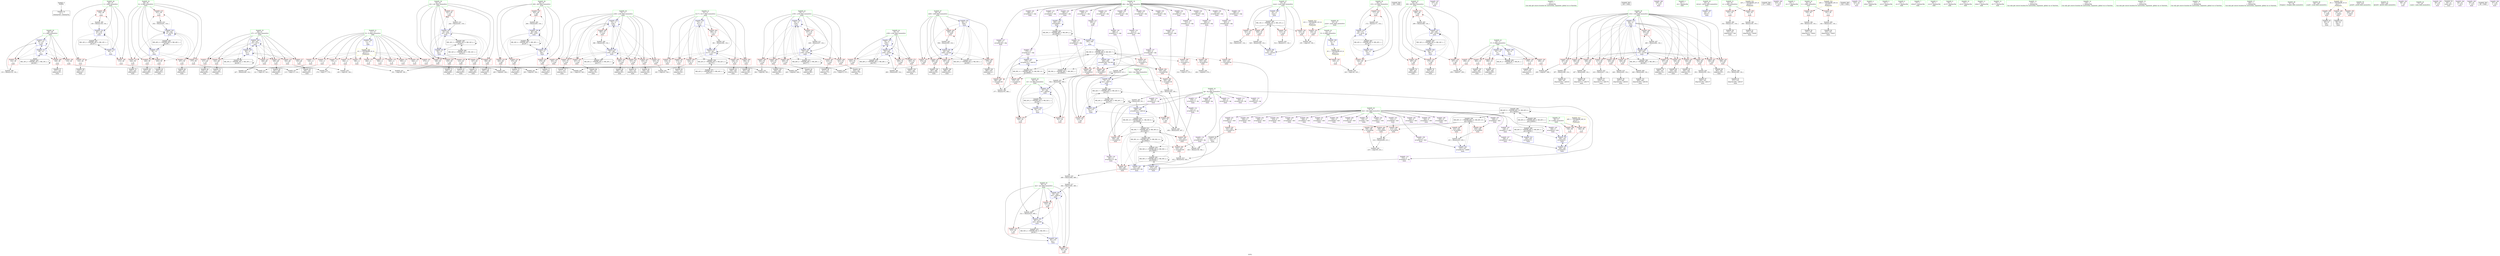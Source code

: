 digraph "SVFG" {
	label="SVFG";

	Node0x5624d518a890 [shape=record,color=grey,label="{NodeID: 0\nNullPtr}"];
	Node0x5624d518a890 -> Node0x5624d51c3a70[style=solid];
	Node0x5624d52081c0 [shape=record,color=yellow,style=double,label="{NodeID: 526\n4V_1 = ENCHI(MR_4V_0)\npts\{13 \}\nFun[main]}"];
	Node0x5624d52081c0 -> Node0x5624d51caac0[style=dashed];
	Node0x5624d52081c0 -> Node0x5624d51cab90[style=dashed];
	Node0x5624d52081c0 -> Node0x5624d51cac60[style=dashed];
	Node0x5624d52081c0 -> Node0x5624d51cad30[style=dashed];
	Node0x5624d52081c0 -> Node0x5624d51cae00[style=dashed];
	Node0x5624d52081c0 -> Node0x5624d51caed0[style=dashed];
	Node0x5624d52081c0 -> Node0x5624d51cafa0[style=dashed];
	Node0x5624d52081c0 -> Node0x5624d51cb070[style=dashed];
	Node0x5624d52081c0 -> Node0x5624d51cb140[style=dashed];
	Node0x5624d52081c0 -> Node0x5624d51cb210[style=dashed];
	Node0x5624d52081c0 -> Node0x5624d51cb2e0[style=dashed];
	Node0x5624d51deef0 [shape=record,color=grey,label="{NodeID: 443\n314 = cmp(313, 274, )\n}"];
	Node0x5624d51d2110 [shape=record,color=red,label="{NodeID: 277\n501\<--82\n\<--ctr\nmain\n}"];
	Node0x5624d51d2110 -> Node0x5624d51cd490[style=solid];
	Node0x5624d51c5f50 [shape=record,color=red,label="{NodeID: 194\n521\<--44\n\<--icase\nmain\n}"];
	Node0x5624d51c5f50 -> Node0x5624d51dd0f0[style=solid];
	Node0x5624d5191200 [shape=record,color=purple,label="{NodeID: 111\n330\<--4\narrayidx125\<--dp\nmain\n}"];
	Node0x5624d5191be0 [shape=record,color=green,label="{NodeID: 28\n46\<--47\ni\<--i_field_insensitive\nmain\n}"];
	Node0x5624d5191be0 -> Node0x5624d51c60f0[style=solid];
	Node0x5624d5191be0 -> Node0x5624d51c61c0[style=solid];
	Node0x5624d5191be0 -> Node0x5624d51c6290[style=solid];
	Node0x5624d5191be0 -> Node0x5624d51d3c40[style=solid];
	Node0x5624d5191be0 -> Node0x5624d51d3f80[style=solid];
	Node0x5624d51f7110 [shape=record,color=black,label="{NodeID: 471\nMR_42V_2 = PHI(MR_42V_3, MR_42V_1, )\npts\{73 \}\n}"];
	Node0x5624d51f7110 -> Node0x5624d51f7110[style=dashed];
	Node0x5624d51f7110 -> Node0x5624d5203720[style=dashed];
	Node0x5624d51cc110 [shape=record,color=grey,label="{NodeID: 388\n133 = Binary(132, 134, )\n}"];
	Node0x5624d51cc110 -> Node0x5624d51d3eb0[style=solid];
	Node0x5624d51d37d0 [shape=record,color=blue,label="{NodeID: 305\n14\<--12\nE\<--\nGlob }"];
	Node0x5624d51d37d0 -> Node0x5624d52082a0[style=dashed];
	Node0x5624d51c7610 [shape=record,color=red,label="{NodeID: 222\n189\<--62\n\<--j41\nmain\n}"];
	Node0x5624d51c7610 -> Node0x5624d51ddff0[style=solid];
	Node0x5624d51c90c0 [shape=record,color=purple,label="{NodeID: 139\n488\<--6\narrayidx217\<--cdp\nmain\n}"];
	Node0x5624d51c90c0 -> Node0x5624d51d3560[style=solid];
	Node0x5624d51c3d30 [shape=record,color=black,label="{NodeID: 56\n124\<--123\nidxprom\<--\nmain\n}"];
	Node0x5624d5225b80 [shape=record,color=black,label="{NodeID: 582\n108 = PHI()\n}"];
	Node0x5624d51dc670 [shape=record,color=grey,label="{NodeID: 416\n490 = Binary(482, 489, )\n}"];
	Node0x5624d51dc670 -> Node0x5624d51dc7f0[style=solid];
	Node0x5624d51d4ef0 [shape=record,color=blue,label="{NodeID: 333\n68\<--12\ni102\<--\nmain\n}"];
	Node0x5624d51d4ef0 -> Node0x5624d51cffc0[style=dashed];
	Node0x5624d51d4ef0 -> Node0x5624d51d0090[style=dashed];
	Node0x5624d51d4ef0 -> Node0x5624d51d0160[style=dashed];
	Node0x5624d51d4ef0 -> Node0x5624d51d0230[style=dashed];
	Node0x5624d51d4ef0 -> Node0x5624d51d0300[style=dashed];
	Node0x5624d51d4ef0 -> Node0x5624d51d03d0[style=dashed];
	Node0x5624d51d4ef0 -> Node0x5624d51d04a0[style=dashed];
	Node0x5624d51d4ef0 -> Node0x5624d51d0570[style=dashed];
	Node0x5624d51d4ef0 -> Node0x5624d51d0640[style=dashed];
	Node0x5624d51d4ef0 -> Node0x5624d51d0710[style=dashed];
	Node0x5624d51d4ef0 -> Node0x5624d51d07e0[style=dashed];
	Node0x5624d51d4ef0 -> Node0x5624d51d08b0[style=dashed];
	Node0x5624d51d4ef0 -> Node0x5624d51d0980[style=dashed];
	Node0x5624d51d4ef0 -> Node0x5624d51d5b20[style=dashed];
	Node0x5624d51d4ef0 -> Node0x5624d51f6710[style=dashed];
	Node0x5624d51d0b20 [shape=record,color=red,label="{NodeID: 250\n310\<--70\n\<--j106\nmain\n}"];
	Node0x5624d51d0b20 -> Node0x5624d51c4fe0[style=solid];
	Node0x5624d51ca780 [shape=record,color=purple,label="{NodeID: 167\n107\<--30\n\<--.str.5\nmain\n}"];
	Node0x5624d51c53f0 [shape=record,color=black,label="{NodeID: 84\n342\<--341\nconv\<--\nmain\n}"];
	Node0x5624d51c53f0 -> Node0x5624d51dcf70[style=solid];
	Node0x5624d518f390 [shape=record,color=green,label="{NodeID: 1\n12\<--1\n\<--dummyObj\nCan only get source location for instruction, argument, global var or function.}"];
	Node0x5624d52082a0 [shape=record,color=yellow,style=double,label="{NodeID: 527\n6V_1 = ENCHI(MR_6V_0)\npts\{15 \}\nFun[main]}"];
	Node0x5624d52082a0 -> Node0x5624d51cb3b0[style=dashed];
	Node0x5624d51df070 [shape=record,color=grey,label="{NodeID: 444\n321 = cmp(319, 320, )\n}"];
	Node0x5624d51d21e0 [shape=record,color=red,label="{NodeID: 278\n509\<--82\n\<--ctr\nmain\n}"];
	Node0x5624d51d21e0 -> Node0x5624d51db770[style=solid];
	Node0x5624d51c6020 [shape=record,color=red,label="{NodeID: 195\n528\<--44\n\<--icase\nmain\n}"];
	Node0x5624d51c6020 -> Node0x5624d51dd270[style=solid];
	Node0x5624d51912d0 [shape=record,color=purple,label="{NodeID: 112\n333\<--4\narrayidx127\<--dp\nmain\n}"];
	Node0x5624d51912d0 -> Node0x5624d51d2ba0[style=solid];
	Node0x5624d5191cb0 [shape=record,color=green,label="{NodeID: 29\n48\<--49\nj\<--j_field_insensitive\nmain\n}"];
	Node0x5624d5191cb0 -> Node0x5624d51c6360[style=solid];
	Node0x5624d5191cb0 -> Node0x5624d51c6430[style=solid];
	Node0x5624d5191cb0 -> Node0x5624d51c6500[style=solid];
	Node0x5624d5191cb0 -> Node0x5624d51d3d10[style=solid];
	Node0x5624d5191cb0 -> Node0x5624d51d3eb0[style=solid];
	Node0x5624d51f7610 [shape=record,color=black,label="{NodeID: 472\nMR_44V_2 = PHI(MR_44V_3, MR_44V_1, )\npts\{75 \}\n}"];
	Node0x5624d51f7610 -> Node0x5624d51d54a0[style=dashed];
	Node0x5624d51f7610 -> Node0x5624d51f7610[style=dashed];
	Node0x5624d51cc290 [shape=record,color=grey,label="{NodeID: 389\n415 = Binary(414, 413, )\n}"];
	Node0x5624d51cc290 -> Node0x5624d51d5640[style=solid];
	Node0x5624d51d38d0 [shape=record,color=blue,label="{NodeID: 306\n16\<--12\nP\<--\nGlob }"];
	Node0x5624d51d38d0 -> Node0x5624d51f3510[style=dashed];
	Node0x5624d51c76e0 [shape=record,color=red,label="{NodeID: 223\n196\<--62\n\<--j41\nmain\n}"];
	Node0x5624d51c76e0 -> Node0x5624d51c42e0[style=solid];
	Node0x5624d51c9190 [shape=record,color=purple,label="{NodeID: 140\n496\<--6\narrayidx221\<--cdp\nmain\n}"];
	Node0x5624d51c3e00 [shape=record,color=black,label="{NodeID: 57\n127\<--126\nidxprom10\<--\nmain\n}"];
	Node0x5624d5225c80 [shape=record,color=black,label="{NodeID: 583\n149 = PHI()\n}"];
	Node0x5624d51dc7f0 [shape=record,color=grey,label="{NodeID: 417\n492 = Binary(491, 490, )\n}"];
	Node0x5624d51dc7f0 -> Node0x5624d51d5e60[style=solid];
	Node0x5624d51d4fc0 [shape=record,color=blue,label="{NodeID: 334\n70\<--12\nj106\<--\nmain\n}"];
	Node0x5624d51d4fc0 -> Node0x5624d51d0a50[style=dashed];
	Node0x5624d51d4fc0 -> Node0x5624d51d0b20[style=dashed];
	Node0x5624d51d4fc0 -> Node0x5624d51d0bf0[style=dashed];
	Node0x5624d51d4fc0 -> Node0x5624d51d0cc0[style=dashed];
	Node0x5624d51d4fc0 -> Node0x5624d51d0d90[style=dashed];
	Node0x5624d51d4fc0 -> Node0x5624d51d0e60[style=dashed];
	Node0x5624d51d4fc0 -> Node0x5624d51d0f30[style=dashed];
	Node0x5624d51d4fc0 -> Node0x5624d51d1000[style=dashed];
	Node0x5624d51d4fc0 -> Node0x5624d51d4fc0[style=dashed];
	Node0x5624d51d4fc0 -> Node0x5624d51d53d0[style=dashed];
	Node0x5624d51d4fc0 -> Node0x5624d51f6c10[style=dashed];
	Node0x5624d51d0bf0 [shape=record,color=red,label="{NodeID: 251\n323\<--70\n\<--j106\nmain\n}"];
	Node0x5624d51d0bf0 -> Node0x5624d51ded70[style=solid];
	Node0x5624d51ca850 [shape=record,color=purple,label="{NodeID: 168\n148\<--30\n\<--.str.5\nmain\n}"];
	Node0x5624d51c54c0 [shape=record,color=black,label="{NodeID: 85\n345\<--344\nidxprom133\<--\nmain\n}"];
	Node0x5624d518a400 [shape=record,color=green,label="{NodeID: 2\n18\<--1\n.str\<--dummyObj\nGlob }"];
	Node0x5624d51d22b0 [shape=record,color=red,label="{NodeID: 279\n472\<--84\n\<--i206\nmain\n}"];
	Node0x5624d51d22b0 -> Node0x5624d51de8f0[style=solid];
	Node0x5624d51c60f0 [shape=record,color=red,label="{NodeID: 196\n113\<--46\n\<--i\nmain\n}"];
	Node0x5624d51c60f0 -> Node0x5624d51dd6f0[style=solid];
	Node0x5624d51913a0 [shape=record,color=purple,label="{NodeID: 113\n355\<--4\narrayidx139\<--dp\nmain\n}"];
	Node0x5624d5191d80 [shape=record,color=green,label="{NodeID: 30\n50\<--51\ni15\<--i15_field_insensitive\nmain\n}"];
	Node0x5624d5191d80 -> Node0x5624d51c65d0[style=solid];
	Node0x5624d5191d80 -> Node0x5624d51c66a0[style=solid];
	Node0x5624d5191d80 -> Node0x5624d51d4050[style=solid];
	Node0x5624d5191d80 -> Node0x5624d51d42c0[style=solid];
	Node0x5624d51f7b10 [shape=record,color=black,label="{NodeID: 473\nMR_46V_2 = PHI(MR_46V_3, MR_46V_1, )\npts\{77 \}\n}"];
	Node0x5624d51f7b10 -> Node0x5624d51d5570[style=dashed];
	Node0x5624d51f7b10 -> Node0x5624d51f7b10[style=dashed];
	Node0x5624d51cc410 [shape=record,color=grey,label="{NodeID: 390\n386 = Binary(385, 134, )\n}"];
	Node0x5624d51cc410 -> Node0x5624d51d53d0[style=solid];
	Node0x5624d51d39d0 [shape=record,color=blue,label="{NodeID: 307\n40\<--12\nretval\<--\nmain\n}"];
	Node0x5624d51c77b0 [shape=record,color=red,label="{NodeID: 224\n210\<--62\n\<--j41\nmain\n}"];
	Node0x5624d51c77b0 -> Node0x5624d51c4620[style=solid];
	Node0x5624d51c9260 [shape=record,color=purple,label="{NodeID: 141\n499\<--6\narrayidx223\<--cdp\nmain\n}"];
	Node0x5624d51c9260 -> Node0x5624d51d3630[style=solid];
	Node0x5624d51c3ed0 [shape=record,color=black,label="{NodeID: 58\n153\<--152\nidxprom20\<--sub\nmain\n}"];
	Node0x5624d5225d80 [shape=record,color=black,label="{NodeID: 584\n517 = PHI()\n}"];
	Node0x5624d51dc970 [shape=record,color=grey,label="{NodeID: 418\n247 = Binary(246, 134, )\n}"];
	Node0x5624d51dc970 -> Node0x5624d51d47a0[style=solid];
	Node0x5624d51d5090 [shape=record,color=blue,label="{NodeID: 335\n72\<--12\nk117\<--\nmain\n}"];
	Node0x5624d51d5090 -> Node0x5624d51d10d0[style=dashed];
	Node0x5624d51d5090 -> Node0x5624d51d11a0[style=dashed];
	Node0x5624d51d5090 -> Node0x5624d51d1270[style=dashed];
	Node0x5624d51d5090 -> Node0x5624d51d1340[style=dashed];
	Node0x5624d51d5090 -> Node0x5624d51d1410[style=dashed];
	Node0x5624d51d5090 -> Node0x5624d51d14e0[style=dashed];
	Node0x5624d51d5090 -> Node0x5624d51d5300[style=dashed];
	Node0x5624d51d5090 -> Node0x5624d5203720[style=dashed];
	Node0x5624d51d0cc0 [shape=record,color=red,label="{NodeID: 252\n331\<--70\n\<--j106\nmain\n}"];
	Node0x5624d51d0cc0 -> Node0x5624d51c5180[style=solid];
	Node0x5624d51ca920 [shape=record,color=purple,label="{NodeID: 169\n516\<--32\n\<--.str.6\nmain\n}"];
	Node0x5624d51c5590 [shape=record,color=black,label="{NodeID: 86\n348\<--347\nidxprom135\<--\nmain\n}"];
	Node0x5624d51c3580 [shape=record,color=green,label="{NodeID: 3\n20\<--1\n.str.1\<--dummyObj\nGlob }"];
	Node0x5624d51d2380 [shape=record,color=red,label="{NodeID: 280\n479\<--84\n\<--i206\nmain\n}"];
	Node0x5624d51d2380 -> Node0x5624d5190c50[style=solid];
	Node0x5624d51c61c0 [shape=record,color=red,label="{NodeID: 197\n123\<--46\n\<--i\nmain\n}"];
	Node0x5624d51c61c0 -> Node0x5624d51c3d30[style=solid];
	Node0x5624d5191470 [shape=record,color=purple,label="{NodeID: 114\n358\<--4\narrayidx141\<--dp\nmain\n}"];
	Node0x5624d5191470 -> Node0x5624d51d2e10[style=solid];
	Node0x5624d5191470 -> Node0x5624d51d5160[style=solid];
	Node0x5624d5191e50 [shape=record,color=green,label="{NodeID: 31\n52\<--53\nu\<--u_field_insensitive\nmain\n}"];
	Node0x5624d5191e50 -> Node0x5624d51c6770[style=solid];
	Node0x5624d5191e50 -> Node0x5624d51c6840[style=solid];
	Node0x5624d51f8010 [shape=record,color=black,label="{NodeID: 474\nMR_48V_2 = PHI(MR_48V_3, MR_48V_1, )\npts\{79 \}\n}"];
	Node0x5624d51f8010 -> Node0x5624d51d58b0[style=dashed];
	Node0x5624d51f8010 -> Node0x5624d51f8010[style=dashed];
	Node0x5624d51cc590 [shape=record,color=grey,label="{NodeID: 391\n397 = Binary(396, 134, )\n}"];
	Node0x5624d51cc590 -> Node0x5624d51c5b40[style=solid];
	Node0x5624d51d3aa0 [shape=record,color=blue,label="{NodeID: 308\n44\<--12\nicase\<--\nmain\n}"];
	Node0x5624d51d3aa0 -> Node0x5624d51f3a10[style=dashed];
	Node0x5624d51c7880 [shape=record,color=red,label="{NodeID: 225\n227\<--62\n\<--j41\nmain\n}"];
	Node0x5624d51c7880 -> Node0x5624d51c4960[style=solid];
	Node0x5624d51c9330 [shape=record,color=purple,label="{NodeID: 142\n125\<--9\narrayidx\<--dist\nmain\n}"];
	Node0x5624d51c3fa0 [shape=record,color=black,label="{NodeID: 59\n157\<--156\nidxprom23\<--sub22\nmain\n}"];
	Node0x5624d5225e80 [shape=record,color=black,label="{NodeID: 585\n524 = PHI()\n}"];
	Node0x5624d51dcaf0 [shape=record,color=grey,label="{NodeID: 419\n418 = Binary(417, 134, )\n}"];
	Node0x5624d51dcaf0 -> Node0x5624d51906a0[style=solid];
	Node0x5624d51d5160 [shape=record,color=blue,label="{NodeID: 336\n358\<--360\narrayidx141\<--add142\nmain\n}"];
	Node0x5624d51d5160 -> Node0x5624d5206420[style=dashed];
	Node0x5624d51d0d90 [shape=record,color=red,label="{NodeID: 253\n335\<--70\n\<--j106\nmain\n}"];
	Node0x5624d51d0d90 -> Node0x5624d51c5250[style=solid];
	Node0x5624d51ca9f0 [shape=record,color=purple,label="{NodeID: 170\n523\<--35\n\<--.str.7\nmain\n}"];
	Node0x5624d51c5660 [shape=record,color=black,label="{NodeID: 87\n354\<--353\nidxprom138\<--add137\nmain\n}"];
	Node0x5624d51c3610 [shape=record,color=green,label="{NodeID: 4\n22\<--1\nstdin\<--dummyObj\nGlob }"];
	Node0x5624d51d2450 [shape=record,color=red,label="{NodeID: 281\n486\<--84\n\<--i206\nmain\n}"];
	Node0x5624d51d2450 -> Node0x5624d5190df0[style=solid];
	Node0x5624d51c6290 [shape=record,color=red,label="{NodeID: 198\n138\<--46\n\<--i\nmain\n}"];
	Node0x5624d51c6290 -> Node0x5624d51cbc90[style=solid];
	Node0x5624d5191540 [shape=record,color=purple,label="{NodeID: 115\n428\<--4\narrayidx183\<--dp\nmain\n}"];
	Node0x5624d5191f20 [shape=record,color=green,label="{NodeID: 32\n54\<--55\nv\<--v_field_insensitive\nmain\n}"];
	Node0x5624d5191f20 -> Node0x5624d51c6910[style=solid];
	Node0x5624d5191f20 -> Node0x5624d51c69e0[style=solid];
	Node0x5624d51f8510 [shape=record,color=black,label="{NodeID: 475\nMR_50V_2 = PHI(MR_50V_6, MR_50V_1, )\npts\{81 \}\n}"];
	Node0x5624d51f8510 -> Node0x5624d51d5bf0[style=dashed];
	Node0x5624d51cc710 [shape=record,color=grey,label="{NodeID: 392\n156 = Binary(155, 134, )\n}"];
	Node0x5624d51cc710 -> Node0x5624d51c3fa0[style=solid];
	Node0x5624d51d3b70 [shape=record,color=blue,label="{NodeID: 309\n16\<--110\nP\<--\nmain\n}"];
	Node0x5624d51d3b70 -> Node0x5624d51cb480[style=dashed];
	Node0x5624d51d3b70 -> Node0x5624d51cb550[style=dashed];
	Node0x5624d51d3b70 -> Node0x5624d51cb620[style=dashed];
	Node0x5624d51d3b70 -> Node0x5624d51cb6f0[style=dashed];
	Node0x5624d51d3b70 -> Node0x5624d51cb7c0[style=dashed];
	Node0x5624d51d3b70 -> Node0x5624d51f3510[style=dashed];
	Node0x5624d51c7950 [shape=record,color=red,label="{NodeID: 226\n235\<--62\n\<--j41\nmain\n}"];
	Node0x5624d51c7950 -> Node0x5624d51c4b00[style=solid];
	Node0x5624d51c9400 [shape=record,color=purple,label="{NodeID: 143\n128\<--9\narrayidx11\<--dist\nmain\n}"];
	Node0x5624d51c9400 -> Node0x5624d51d3de0[style=solid];
	Node0x5624d51c4070 [shape=record,color=black,label="{NodeID: 60\n163\<--162\nidxprom26\<--sub25\nmain\n}"];
	Node0x5624d51dcc70 [shape=record,color=grey,label="{NodeID: 420\n514 = Binary(513, 134, )\n}"];
	Node0x5624d51d5230 [shape=record,color=blue,label="{NodeID: 337\n375\<--377\narrayidx151\<--add152\nmain\n}"];
	Node0x5624d51d5230 -> Node0x5624d5206920[style=dashed];
	Node0x5624d51d0e60 [shape=record,color=red,label="{NodeID: 254\n347\<--70\n\<--j106\nmain\n}"];
	Node0x5624d51d0e60 -> Node0x5624d51c5590[style=solid];
	Node0x5624d51caac0 [shape=record,color=red,label="{NodeID: 171\n114\<--11\n\<--N\nmain\n}"];
	Node0x5624d51caac0 -> Node0x5624d51dd6f0[style=solid];
	Node0x5624d51c5730 [shape=record,color=black,label="{NodeID: 88\n357\<--356\nidxprom140\<--\nmain\n}"];
	Node0x5624d518ad30 [shape=record,color=green,label="{NodeID: 5\n23\<--1\n.str.2\<--dummyObj\nGlob }"];
	Node0x5624d5208620 [shape=record,color=yellow,style=double,label="{NodeID: 531\n22V_1 = ENCHI(MR_22V_0)\npts\{53 \}\nFun[main]}"];
	Node0x5624d5208620 -> Node0x5624d51c6770[style=dashed];
	Node0x5624d5208620 -> Node0x5624d51c6840[style=dashed];
	Node0x5624d51d2520 [shape=record,color=red,label="{NodeID: 282\n497\<--84\n\<--i206\nmain\n}"];
	Node0x5624d51d2520 -> Node0x5624d5190f90[style=solid];
	Node0x5624d51c6360 [shape=record,color=red,label="{NodeID: 199\n119\<--48\n\<--j\nmain\n}"];
	Node0x5624d51c6360 -> Node0x5624d51ddcf0[style=solid];
	Node0x5624d51c7e10 [shape=record,color=purple,label="{NodeID: 116\n431\<--4\narrayidx185\<--dp\nmain\n}"];
	Node0x5624d51c7e10 -> Node0x5624d51d32f0[style=solid];
	Node0x5624d51c7e10 -> Node0x5624d51d5710[style=solid];
	Node0x5624d5191ff0 [shape=record,color=green,label="{NodeID: 33\n56\<--57\nd\<--d_field_insensitive\nmain\n}"];
	Node0x5624d5191ff0 -> Node0x5624d51c6ab0[style=solid];
	Node0x5624d5191ff0 -> Node0x5624d51c6b80[style=solid];
	Node0x5624d51f8a10 [shape=record,color=black,label="{NodeID: 476\nMR_52V_2 = PHI(MR_52V_4, MR_52V_1, )\npts\{83 \}\n}"];
	Node0x5624d51f8a10 -> Node0x5624d51d5cc0[style=dashed];
	Node0x5624d51cc890 [shape=record,color=grey,label="{NodeID: 393\n360 = Binary(359, 351, )\n}"];
	Node0x5624d51cc890 -> Node0x5624d51d5160[style=solid];
	Node0x5624d51d3c40 [shape=record,color=blue,label="{NodeID: 310\n46\<--12\ni\<--\nmain\n}"];
	Node0x5624d51d3c40 -> Node0x5624d51c60f0[style=dashed];
	Node0x5624d51d3c40 -> Node0x5624d51c61c0[style=dashed];
	Node0x5624d51d3c40 -> Node0x5624d51c6290[style=dashed];
	Node0x5624d51d3c40 -> Node0x5624d51d3f80[style=dashed];
	Node0x5624d51d3c40 -> Node0x5624d51f3f10[style=dashed];
	Node0x5624d51c7a20 [shape=record,color=red,label="{NodeID: 227\n241\<--62\n\<--j41\nmain\n}"];
	Node0x5624d51c7a20 -> Node0x5624d51dc070[style=solid];
	Node0x5624d51c94d0 [shape=record,color=purple,label="{NodeID: 144\n154\<--9\narrayidx21\<--dist\nmain\n}"];
	Node0x5624d51c4140 [shape=record,color=black,label="{NodeID: 61\n167\<--166\nidxprom29\<--sub28\nmain\n}"];
	Node0x5624d51dcdf0 [shape=record,color=grey,label="{NodeID: 421\n351 = Binary(343, 350, )\n}"];
	Node0x5624d51dcdf0 -> Node0x5624d51cc890[style=solid];
	Node0x5624d51d5300 [shape=record,color=blue,label="{NodeID: 338\n72\<--381\nk117\<--inc154\nmain\n}"];
	Node0x5624d51d5300 -> Node0x5624d51d10d0[style=dashed];
	Node0x5624d51d5300 -> Node0x5624d51d11a0[style=dashed];
	Node0x5624d51d5300 -> Node0x5624d51d1270[style=dashed];
	Node0x5624d51d5300 -> Node0x5624d51d1340[style=dashed];
	Node0x5624d51d5300 -> Node0x5624d51d1410[style=dashed];
	Node0x5624d51d5300 -> Node0x5624d51d14e0[style=dashed];
	Node0x5624d51d5300 -> Node0x5624d51d5300[style=dashed];
	Node0x5624d51d5300 -> Node0x5624d5203720[style=dashed];
	Node0x5624d51d0f30 [shape=record,color=red,label="{NodeID: 255\n365\<--70\n\<--j106\nmain\n}"];
	Node0x5624d51d0f30 -> Node0x5624d51c58d0[style=solid];
	Node0x5624d51cab90 [shape=record,color=red,label="{NodeID: 172\n120\<--11\n\<--N\nmain\n}"];
	Node0x5624d51cab90 -> Node0x5624d51ddcf0[style=solid];
	Node0x5624d51c5800 [shape=record,color=black,label="{NodeID: 89\n363\<--362\nidxprom143\<--\nmain\n}"];
	Node0x5624d518adc0 [shape=record,color=green,label="{NodeID: 6\n25\<--1\n.str.3\<--dummyObj\nGlob }"];
	Node0x5624d5208700 [shape=record,color=yellow,style=double,label="{NodeID: 532\n24V_1 = ENCHI(MR_24V_0)\npts\{55 \}\nFun[main]}"];
	Node0x5624d5208700 -> Node0x5624d51c6910[style=dashed];
	Node0x5624d5208700 -> Node0x5624d51c69e0[style=dashed];
	Node0x5624d51d25f0 [shape=record,color=red,label="{NodeID: 283\n505\<--84\n\<--i206\nmain\n}"];
	Node0x5624d51d25f0 -> Node0x5624d51cd790[style=solid];
	Node0x5624d51c6430 [shape=record,color=red,label="{NodeID: 200\n126\<--48\n\<--j\nmain\n}"];
	Node0x5624d51c6430 -> Node0x5624d51c3e00[style=solid];
	Node0x5624d51c7ee0 [shape=record,color=purple,label="{NodeID: 117\n478\<--4\narrayidx211\<--dp\nmain\n}"];
	Node0x5624d51920c0 [shape=record,color=green,label="{NodeID: 34\n58\<--59\nk\<--k_field_insensitive\nmain\n}"];
	Node0x5624d51920c0 -> Node0x5624d51c6c50[style=solid];
	Node0x5624d51920c0 -> Node0x5624d51c6d20[style=solid];
	Node0x5624d51920c0 -> Node0x5624d51c6df0[style=solid];
	Node0x5624d51920c0 -> Node0x5624d51c6ec0[style=solid];
	Node0x5624d51920c0 -> Node0x5624d51c6f90[style=solid];
	Node0x5624d51920c0 -> Node0x5624d51c7060[style=solid];
	Node0x5624d51920c0 -> Node0x5624d51d4390[style=solid];
	Node0x5624d51920c0 -> Node0x5624d51d4870[style=solid];
	Node0x5624d51f8f10 [shape=record,color=black,label="{NodeID: 477\nMR_54V_2 = PHI(MR_54V_4, MR_54V_1, )\npts\{85 \}\n}"];
	Node0x5624d51f8f10 -> Node0x5624d51d5d90[style=dashed];
	Node0x5624d51cca10 [shape=record,color=grey,label="{NodeID: 394\n460 = Binary(459, 134, )\n}"];
	Node0x5624d51cca10 -> Node0x5624d51d5a50[style=solid];
	Node0x5624d51d3d10 [shape=record,color=blue,label="{NodeID: 311\n48\<--12\nj\<--\nmain\n}"];
	Node0x5624d51d3d10 -> Node0x5624d51c6360[style=dashed];
	Node0x5624d51d3d10 -> Node0x5624d51c6430[style=dashed];
	Node0x5624d51d3d10 -> Node0x5624d51c6500[style=dashed];
	Node0x5624d51d3d10 -> Node0x5624d51d3d10[style=dashed];
	Node0x5624d51d3d10 -> Node0x5624d51d3eb0[style=dashed];
	Node0x5624d51d3d10 -> Node0x5624d51f4410[style=dashed];
	Node0x5624d51c7af0 [shape=record,color=red,label="{NodeID: 228\n257\<--64\n\<--i80\nmain\n}"];
	Node0x5624d51c7af0 -> Node0x5624d51de5f0[style=solid];
	Node0x5624d51c95a0 [shape=record,color=purple,label="{NodeID: 145\n158\<--9\narrayidx24\<--dist\nmain\n}"];
	Node0x5624d51c95a0 -> Node0x5624d51d4120[style=solid];
	Node0x5624d51c4210 [shape=record,color=black,label="{NodeID: 62\n194\<--193\nidxprom45\<--\nmain\n}"];
	Node0x5624d51dcf70 [shape=record,color=grey,label="{NodeID: 422\n343 = Binary(334, 342, )\n}"];
	Node0x5624d51dcf70 -> Node0x5624d51dcdf0[style=solid];
	Node0x5624d51d53d0 [shape=record,color=blue,label="{NodeID: 339\n70\<--386\nj106\<--inc157\nmain\n}"];
	Node0x5624d51d53d0 -> Node0x5624d51d0a50[style=dashed];
	Node0x5624d51d53d0 -> Node0x5624d51d0b20[style=dashed];
	Node0x5624d51d53d0 -> Node0x5624d51d0bf0[style=dashed];
	Node0x5624d51d53d0 -> Node0x5624d51d0cc0[style=dashed];
	Node0x5624d51d53d0 -> Node0x5624d51d0d90[style=dashed];
	Node0x5624d51d53d0 -> Node0x5624d51d0e60[style=dashed];
	Node0x5624d51d53d0 -> Node0x5624d51d0f30[style=dashed];
	Node0x5624d51d53d0 -> Node0x5624d51d1000[style=dashed];
	Node0x5624d51d53d0 -> Node0x5624d51d4fc0[style=dashed];
	Node0x5624d51d53d0 -> Node0x5624d51d53d0[style=dashed];
	Node0x5624d51d53d0 -> Node0x5624d51f6c10[style=dashed];
	Node0x5624d51d1000 [shape=record,color=red,label="{NodeID: 256\n385\<--70\n\<--j106\nmain\n}"];
	Node0x5624d51d1000 -> Node0x5624d51cc410[style=solid];
	Node0x5624d51cac60 [shape=record,color=red,label="{NodeID: 173\n178\<--11\n\<--N\nmain\n}"];
	Node0x5624d51cac60 -> Node0x5624d51de170[style=solid];
	Node0x5624d51c58d0 [shape=record,color=black,label="{NodeID: 90\n366\<--365\nidxprom145\<--\nmain\n}"];
	Node0x5624d5189ca0 [shape=record,color=green,label="{NodeID: 7\n27\<--1\nstdout\<--dummyObj\nGlob }"];
	Node0x5624d52087e0 [shape=record,color=yellow,style=double,label="{NodeID: 533\n26V_1 = ENCHI(MR_26V_0)\npts\{57 \}\nFun[main]}"];
	Node0x5624d52087e0 -> Node0x5624d51c6ab0[style=dashed];
	Node0x5624d52087e0 -> Node0x5624d51c6b80[style=dashed];
	Node0x5624d51d26c0 [shape=record,color=red,label="{NodeID: 284\n199\<--198\n\<--arrayidx48\nmain\n}"];
	Node0x5624d51d26c0 -> Node0x5624d51ddb70[style=solid];
	Node0x5624d51c6500 [shape=record,color=red,label="{NodeID: 201\n132\<--48\n\<--j\nmain\n}"];
	Node0x5624d51c6500 -> Node0x5624d51cc110[style=solid];
	Node0x5624d51c7fb0 [shape=record,color=purple,label="{NodeID: 118\n481\<--4\narrayidx213\<--dp\nmain\n}"];
	Node0x5624d51c7fb0 -> Node0x5624d51d3490[style=solid];
	Node0x5624d518fb40 [shape=record,color=green,label="{NodeID: 35\n60\<--61\ni37\<--i37_field_insensitive\nmain\n}"];
	Node0x5624d518fb40 -> Node0x5624d51c7130[style=solid];
	Node0x5624d518fb40 -> Node0x5624d51c7200[style=solid];
	Node0x5624d518fb40 -> Node0x5624d51c72d0[style=solid];
	Node0x5624d518fb40 -> Node0x5624d51c73a0[style=solid];
	Node0x5624d518fb40 -> Node0x5624d51c7470[style=solid];
	Node0x5624d518fb40 -> Node0x5624d51c7540[style=solid];
	Node0x5624d518fb40 -> Node0x5624d51d4460[style=solid];
	Node0x5624d518fb40 -> Node0x5624d51d47a0[style=solid];
	Node0x5624d51f9410 [shape=record,color=black,label="{NodeID: 478\nMR_56V_2 = PHI(MR_56V_6, MR_56V_1, )\npts\{50000 \}\n}"];
	Node0x5624d51f9410 -> Node0x5624d51ef100[style=dashed];
	Node0x5624d51ccb90 [shape=record,color=grey,label="{NodeID: 395\n166 = Binary(165, 134, )\n}"];
	Node0x5624d51ccb90 -> Node0x5624d51c4140[style=solid];
	Node0x5624d51d3de0 [shape=record,color=blue,label="{NodeID: 312\n128\<--130\narrayidx11\<--\nmain\n}"];
	Node0x5624d51d3de0 -> Node0x5624d51fc610[style=dashed];
	Node0x5624d51c7bc0 [shape=record,color=red,label="{NodeID: 229\n267\<--64\n\<--i80\nmain\n}"];
	Node0x5624d51c7bc0 -> Node0x5624d51c4bd0[style=solid];
	Node0x5624d51c9670 [shape=record,color=purple,label="{NodeID: 146\n164\<--9\narrayidx27\<--dist\nmain\n}"];
	Node0x5624d51c42e0 [shape=record,color=black,label="{NodeID: 63\n197\<--196\nidxprom47\<--\nmain\n}"];
	Node0x5624d51dd0f0 [shape=record,color=grey,label="{NodeID: 423\n522 = Binary(521, 134, )\n}"];
	Node0x5624d51d54a0 [shape=record,color=blue,label="{NodeID: 340\n74\<--274\ntotc\<--\nmain\n}"];
	Node0x5624d51d54a0 -> Node0x5624d51d15b0[style=dashed];
	Node0x5624d51d54a0 -> Node0x5624d51d1680[style=dashed];
	Node0x5624d51d54a0 -> Node0x5624d51d54a0[style=dashed];
	Node0x5624d51d54a0 -> Node0x5624d51d5640[style=dashed];
	Node0x5624d51d54a0 -> Node0x5624d51f7610[style=dashed];
	Node0x5624d51d54a0 -> Node0x5624d51fcb10[style=dashed];
	Node0x5624d51d10d0 [shape=record,color=red,label="{NodeID: 257\n319\<--72\n\<--k117\nmain\n}"];
	Node0x5624d51d10d0 -> Node0x5624d51df070[style=solid];
	Node0x5624d51cad30 [shape=record,color=red,label="{NodeID: 174\n184\<--11\n\<--N\nmain\n}"];
	Node0x5624d51cad30 -> Node0x5624d51de2f0[style=solid];
	Node0x5624d51c59a0 [shape=record,color=black,label="{NodeID: 91\n371\<--370\nidxprom148\<--add147\nmain\n}"];
	Node0x5624d5189d30 [shape=record,color=green,label="{NodeID: 8\n28\<--1\n.str.4\<--dummyObj\nGlob }"];
	Node0x5624d51d2790 [shape=record,color=red,label="{NodeID: 285\n206\<--205\n\<--arrayidx52\nmain\n}"];
	Node0x5624d51d2790 -> Node0x5624d51cbf90[style=solid];
	Node0x5624d51c65d0 [shape=record,color=red,label="{NodeID: 202\n144\<--50\n\<--i15\nmain\n}"];
	Node0x5624d51c65d0 -> Node0x5624d51dd9f0[style=solid];
	Node0x5624d51c8080 [shape=record,color=purple,label="{NodeID: 119\n277\<--6\narrayidx93\<--cdp\nmain\n}"];
	Node0x5624d518fc10 [shape=record,color=green,label="{NodeID: 36\n62\<--63\nj41\<--j41_field_insensitive\nmain\n}"];
	Node0x5624d518fc10 -> Node0x5624d51c7610[style=solid];
	Node0x5624d518fc10 -> Node0x5624d51c76e0[style=solid];
	Node0x5624d518fc10 -> Node0x5624d51c77b0[style=solid];
	Node0x5624d518fc10 -> Node0x5624d51c7880[style=solid];
	Node0x5624d518fc10 -> Node0x5624d51c7950[style=solid];
	Node0x5624d518fc10 -> Node0x5624d51c7a20[style=solid];
	Node0x5624d518fc10 -> Node0x5624d51d4530[style=solid];
	Node0x5624d518fc10 -> Node0x5624d51d46d0[style=solid];
	Node0x5624d51f9910 [shape=record,color=black,label="{NodeID: 479\nMR_58V_2 = PHI(MR_58V_7, MR_58V_1, )\npts\{80000 \}\n}"];
	Node0x5624d51f9910 -> Node0x5624d51ef1f0[style=dashed];
	Node0x5624d51ccd10 [shape=record,color=grey,label="{NodeID: 396\n370 = Binary(369, 134, )\n}"];
	Node0x5624d51ccd10 -> Node0x5624d51c59a0[style=solid];
	Node0x5624d51d3eb0 [shape=record,color=blue,label="{NodeID: 313\n48\<--133\nj\<--inc\nmain\n}"];
	Node0x5624d51d3eb0 -> Node0x5624d51c6360[style=dashed];
	Node0x5624d51d3eb0 -> Node0x5624d51c6430[style=dashed];
	Node0x5624d51d3eb0 -> Node0x5624d51c6500[style=dashed];
	Node0x5624d51d3eb0 -> Node0x5624d51d3d10[style=dashed];
	Node0x5624d51d3eb0 -> Node0x5624d51d3eb0[style=dashed];
	Node0x5624d51d3eb0 -> Node0x5624d51f4410[style=dashed];
	Node0x5624d51c7c90 [shape=record,color=red,label="{NodeID: 230\n275\<--64\n\<--i80\nmain\n}"];
	Node0x5624d51c7c90 -> Node0x5624d51c4d70[style=solid];
	Node0x5624d51c9740 [shape=record,color=purple,label="{NodeID: 147\n168\<--9\narrayidx30\<--dist\nmain\n}"];
	Node0x5624d51c9740 -> Node0x5624d51d41f0[style=solid];
	Node0x5624d51c43b0 [shape=record,color=black,label="{NodeID: 64\n201\<--200\nidxprom49\<--\nmain\n}"];
	Node0x5624d51dd270 [shape=record,color=grey,label="{NodeID: 424\n529 = Binary(528, 134, )\n}"];
	Node0x5624d51dd270 -> Node0x5624d51d61a0[style=solid];
	Node0x5624d51d5570 [shape=record,color=blue,label="{NodeID: 341\n76\<--12\nj159\<--\nmain\n}"];
	Node0x5624d51d5570 -> Node0x5624d51d1750[style=dashed];
	Node0x5624d51d5570 -> Node0x5624d51d1820[style=dashed];
	Node0x5624d51d5570 -> Node0x5624d51d18f0[style=dashed];
	Node0x5624d51d5570 -> Node0x5624d51d19c0[style=dashed];
	Node0x5624d51d5570 -> Node0x5624d51d1a90[style=dashed];
	Node0x5624d51d5570 -> Node0x5624d51d1b60[style=dashed];
	Node0x5624d51d5570 -> Node0x5624d51d5570[style=dashed];
	Node0x5624d51d5570 -> Node0x5624d51d57e0[style=dashed];
	Node0x5624d51d5570 -> Node0x5624d51f7b10[style=dashed];
	Node0x5624d51d11a0 [shape=record,color=red,label="{NodeID: 258\n324\<--72\n\<--k117\nmain\n}"];
	Node0x5624d51d11a0 -> Node0x5624d51ded70[style=solid];
	Node0x5624d51cae00 [shape=record,color=red,label="{NodeID: 175\n190\<--11\n\<--N\nmain\n}"];
	Node0x5624d51cae00 -> Node0x5624d51ddff0[style=solid];
	Node0x5624d51c5a70 [shape=record,color=black,label="{NodeID: 92\n374\<--373\nidxprom150\<--\nmain\n}"];
	Node0x5624d5189dc0 [shape=record,color=green,label="{NodeID: 9\n30\<--1\n.str.5\<--dummyObj\nGlob }"];
	Node0x5624d51d2860 [shape=record,color=red,label="{NodeID: 286\n213\<--212\n\<--arrayidx56\nmain\n}"];
	Node0x5624d51d2860 -> Node0x5624d51cbf90[style=solid];
	Node0x5624d51c66a0 [shape=record,color=red,label="{NodeID: 203\n171\<--50\n\<--i15\nmain\n}"];
	Node0x5624d51c66a0 -> Node0x5624d51dbd70[style=solid];
	Node0x5624d51c8150 [shape=record,color=purple,label="{NodeID: 120\n280\<--6\narrayidx95\<--cdp\nmain\n}"];
	Node0x5624d51c8150 -> Node0x5624d51d4bb0[style=solid];
	Node0x5624d518fce0 [shape=record,color=green,label="{NodeID: 37\n64\<--65\ni80\<--i80_field_insensitive\nmain\n}"];
	Node0x5624d518fce0 -> Node0x5624d51c7af0[style=solid];
	Node0x5624d518fce0 -> Node0x5624d51c7bc0[style=solid];
	Node0x5624d518fce0 -> Node0x5624d51c7c90[style=solid];
	Node0x5624d518fce0 -> Node0x5624d51cfbf0[style=solid];
	Node0x5624d518fce0 -> Node0x5624d51d4940[style=solid];
	Node0x5624d518fce0 -> Node0x5624d51d4d50[style=solid];
	Node0x5624d51f9e10 [shape=record,color=black,label="{NodeID: 480\nMR_60V_2 = PHI(MR_60V_9, MR_60V_1, )\npts\{100000 \}\n}"];
	Node0x5624d51f9e10 -> Node0x5624d51d4120[style=dashed];
	Node0x5624d51f9e10 -> Node0x5624d51fbc10[style=dashed];
	Node0x5624d51f9e10 -> Node0x5624d51fc610[style=dashed];
	Node0x5624d51cce90 [shape=record,color=grey,label="{NodeID: 397\n381 = Binary(380, 134, )\n}"];
	Node0x5624d51cce90 -> Node0x5624d51d5300[style=solid];
	Node0x5624d51d3f80 [shape=record,color=blue,label="{NodeID: 314\n46\<--139\ni\<--inc13\nmain\n}"];
	Node0x5624d51d3f80 -> Node0x5624d51c60f0[style=dashed];
	Node0x5624d51d3f80 -> Node0x5624d51c61c0[style=dashed];
	Node0x5624d51d3f80 -> Node0x5624d51c6290[style=dashed];
	Node0x5624d51d3f80 -> Node0x5624d51d3f80[style=dashed];
	Node0x5624d51d3f80 -> Node0x5624d51f3f10[style=dashed];
	Node0x5624d51cfbf0 [shape=record,color=red,label="{NodeID: 231\n288\<--64\n\<--i80\nmain\n}"];
	Node0x5624d51cfbf0 -> Node0x5624d51cda90[style=solid];
	Node0x5624d51c9810 [shape=record,color=purple,label="{NodeID: 148\n195\<--9\narrayidx46\<--dist\nmain\n}"];
	Node0x5624d51c4480 [shape=record,color=black,label="{NodeID: 65\n204\<--203\nidxprom51\<--\nmain\n}"];
	Node0x5624d51dd3f0 [shape=record,color=grey,label="{NodeID: 425\n353 = Binary(352, 134, )\n}"];
	Node0x5624d51dd3f0 -> Node0x5624d51c5660[style=solid];
	Node0x5624d51d5640 [shape=record,color=blue,label="{NodeID: 342\n74\<--415\ntotc\<--add175\nmain\n}"];
	Node0x5624d51d5640 -> Node0x5624d51fcb10[style=dashed];
	Node0x5624d51d1270 [shape=record,color=red,label="{NodeID: 259\n338\<--72\n\<--k117\nmain\n}"];
	Node0x5624d51d1270 -> Node0x5624d51c5320[style=solid];
	Node0x5624d51caed0 [shape=record,color=red,label="{NodeID: 176\n264\<--11\n\<--N\nmain\n}"];
	Node0x5624d51caed0 -> Node0x5624d51de470[style=solid];
	Node0x5624d51c5b40 [shape=record,color=black,label="{NodeID: 93\n398\<--397\nidxprom164\<--add163\nmain\n}"];
	Node0x5624d5189e50 [shape=record,color=green,label="{NodeID: 10\n32\<--1\n.str.6\<--dummyObj\nGlob }"];
	Node0x5624d51d2930 [shape=record,color=red,label="{NodeID: 287\n223\<--222\n\<--arrayidx61\nmain\n}"];
	Node0x5624d51d2930 -> Node0x5624d51cd910[style=solid];
	Node0x5624d51c6770 [shape=record,color=red,label="{NodeID: 204\n151\<--52\n\<--u\nmain\n}"];
	Node0x5624d51c6770 -> Node0x5624d51cd190[style=solid];
	Node0x5624d51c8220 [shape=record,color=purple,label="{NodeID: 121\n292\<--6\n\<--cdp\nmain\n}"];
	Node0x5624d51c8220 -> Node0x5624d51d4e20[style=solid];
	Node0x5624d518fdb0 [shape=record,color=green,label="{NodeID: 38\n66\<--67\nj84\<--j84_field_insensitive\nmain\n}"];
	Node0x5624d518fdb0 -> Node0x5624d51cfc80[style=solid];
	Node0x5624d518fdb0 -> Node0x5624d51cfd50[style=solid];
	Node0x5624d518fdb0 -> Node0x5624d51cfe20[style=solid];
	Node0x5624d518fdb0 -> Node0x5624d51cfef0[style=solid];
	Node0x5624d518fdb0 -> Node0x5624d51d4a10[style=solid];
	Node0x5624d518fdb0 -> Node0x5624d51d4c80[style=solid];
	Node0x5624d51cd010 [shape=record,color=grey,label="{NodeID: 398\n377 = Binary(376, 368, )\n}"];
	Node0x5624d51cd010 -> Node0x5624d51d5230[style=solid];
	Node0x5624d51d4050 [shape=record,color=blue,label="{NodeID: 315\n50\<--12\ni15\<--\nmain\n}"];
	Node0x5624d51d4050 -> Node0x5624d51c65d0[style=dashed];
	Node0x5624d51d4050 -> Node0x5624d51c66a0[style=dashed];
	Node0x5624d51d4050 -> Node0x5624d51d42c0[style=dashed];
	Node0x5624d51d4050 -> Node0x5624d51f4910[style=dashed];
	Node0x5624d51cfc80 [shape=record,color=red,label="{NodeID: 232\n263\<--66\n\<--j84\nmain\n}"];
	Node0x5624d51cfc80 -> Node0x5624d51de470[style=solid];
	Node0x5624d51c98e0 [shape=record,color=purple,label="{NodeID: 149\n198\<--9\narrayidx48\<--dist\nmain\n}"];
	Node0x5624d51c98e0 -> Node0x5624d51d26c0[style=solid];
	Node0x5624d51c4550 [shape=record,color=black,label="{NodeID: 66\n208\<--207\nidxprom53\<--\nmain\n}"];
	Node0x5624d5203720 [shape=record,color=black,label="{NodeID: 509\nMR_42V_4 = PHI(MR_42V_5, MR_42V_3, )\npts\{73 \}\n}"];
	Node0x5624d5203720 -> Node0x5624d51d5090[style=dashed];
	Node0x5624d5203720 -> Node0x5624d51f7110[style=dashed];
	Node0x5624d5203720 -> Node0x5624d5203720[style=dashed];
	Node0x5624d51dd570 [shape=record,color=grey,label="{NodeID: 426\n105 = cmp(103, 104, )\n}"];
	Node0x5624d51d5710 [shape=record,color=blue,label="{NodeID: 343\n431\<--433\narrayidx185\<--div\nmain\n}"];
	Node0x5624d51d5710 -> Node0x5624d51fd010[style=dashed];
	Node0x5624d51d1340 [shape=record,color=red,label="{NodeID: 260\n356\<--72\n\<--k117\nmain\n}"];
	Node0x5624d51d1340 -> Node0x5624d51c5730[style=solid];
	Node0x5624d51cafa0 [shape=record,color=red,label="{NodeID: 177\n304\<--11\n\<--N\nmain\n}"];
	Node0x5624d51cafa0 -> Node0x5624d51debf0[style=solid];
	Node0x5624d51c5c10 [shape=record,color=black,label="{NodeID: 94\n401\<--400\nidxprom166\<--\nmain\n}"];
	Node0x5624d5189ee0 [shape=record,color=green,label="{NodeID: 11\n34\<--1\nstderr\<--dummyObj\nGlob }"];
	Node0x5624d51d2a00 [shape=record,color=red,label="{NodeID: 288\n230\<--229\n\<--arrayidx65\nmain\n}"];
	Node0x5624d51d2a00 -> Node0x5624d51cd910[style=solid];
	Node0x5624d51c6840 [shape=record,color=red,label="{NodeID: 205\n165\<--52\n\<--u\nmain\n}"];
	Node0x5624d51c6840 -> Node0x5624d51ccb90[style=solid];
	Node0x5624d51c82f0 [shape=record,color=purple,label="{NodeID: 122\n309\<--6\narrayidx111\<--cdp\nmain\n}"];
	Node0x5624d518fe80 [shape=record,color=green,label="{NodeID: 39\n68\<--69\ni102\<--i102_field_insensitive\nmain\n}"];
	Node0x5624d518fe80 -> Node0x5624d51cffc0[style=solid];
	Node0x5624d518fe80 -> Node0x5624d51d0090[style=solid];
	Node0x5624d518fe80 -> Node0x5624d51d0160[style=solid];
	Node0x5624d518fe80 -> Node0x5624d51d0230[style=solid];
	Node0x5624d518fe80 -> Node0x5624d51d0300[style=solid];
	Node0x5624d518fe80 -> Node0x5624d51d03d0[style=solid];
	Node0x5624d518fe80 -> Node0x5624d51d04a0[style=solid];
	Node0x5624d518fe80 -> Node0x5624d51d0570[style=solid];
	Node0x5624d518fe80 -> Node0x5624d51d0640[style=solid];
	Node0x5624d518fe80 -> Node0x5624d51d0710[style=solid];
	Node0x5624d518fe80 -> Node0x5624d51d07e0[style=solid];
	Node0x5624d518fe80 -> Node0x5624d51d08b0[style=solid];
	Node0x5624d518fe80 -> Node0x5624d51d0980[style=solid];
	Node0x5624d518fe80 -> Node0x5624d51d4ef0[style=solid];
	Node0x5624d518fe80 -> Node0x5624d51d5b20[style=solid];
	Node0x5624d51cd190 [shape=record,color=grey,label="{NodeID: 399\n152 = Binary(151, 134, )\n}"];
	Node0x5624d51cd190 -> Node0x5624d51c3ed0[style=solid];
	Node0x5624d51d4120 [shape=record,color=blue,label="{NodeID: 316\n158\<--150\narrayidx24\<--\nmain\n}"];
	Node0x5624d51d4120 -> Node0x5624d51d41f0[style=dashed];
	Node0x5624d51cfd50 [shape=record,color=red,label="{NodeID: 233\n270\<--66\n\<--j84\nmain\n}"];
	Node0x5624d51cfd50 -> Node0x5624d51c4ca0[style=solid];
	Node0x5624d51c99b0 [shape=record,color=purple,label="{NodeID: 150\n202\<--9\narrayidx50\<--dist\nmain\n}"];
	Node0x5624d51c4620 [shape=record,color=black,label="{NodeID: 67\n211\<--210\nidxprom55\<--\nmain\n}"];
	Node0x5624d5203c20 [shape=record,color=black,label="{NodeID: 510\nMR_56V_7 = PHI(MR_56V_8, MR_56V_6, )\npts\{50000 \}\n}"];
	Node0x5624d5203c20 -> Node0x5624d51d2ba0[style=dashed];
	Node0x5624d5203c20 -> Node0x5624d51d2e10[style=dashed];
	Node0x5624d5203c20 -> Node0x5624d51d32f0[style=dashed];
	Node0x5624d5203c20 -> Node0x5624d51d3490[style=dashed];
	Node0x5624d5203c20 -> Node0x5624d51d5160[style=dashed];
	Node0x5624d5203c20 -> Node0x5624d51d5710[style=dashed];
	Node0x5624d5203c20 -> Node0x5624d51f9410[style=dashed];
	Node0x5624d5203c20 -> Node0x5624d51fd010[style=dashed];
	Node0x5624d5203c20 -> Node0x5624d5203c20[style=dashed];
	Node0x5624d5203c20 -> Node0x5624d5206420[style=dashed];
	Node0x5624d51dd6f0 [shape=record,color=grey,label="{NodeID: 427\n115 = cmp(113, 114, )\n}"];
	Node0x5624d51d57e0 [shape=record,color=blue,label="{NodeID: 344\n76\<--438\nj159\<--inc188\nmain\n}"];
	Node0x5624d51d57e0 -> Node0x5624d51d1750[style=dashed];
	Node0x5624d51d57e0 -> Node0x5624d51d1820[style=dashed];
	Node0x5624d51d57e0 -> Node0x5624d51d18f0[style=dashed];
	Node0x5624d51d57e0 -> Node0x5624d51d19c0[style=dashed];
	Node0x5624d51d57e0 -> Node0x5624d51d1a90[style=dashed];
	Node0x5624d51d57e0 -> Node0x5624d51d1b60[style=dashed];
	Node0x5624d51d57e0 -> Node0x5624d51d5570[style=dashed];
	Node0x5624d51d57e0 -> Node0x5624d51d57e0[style=dashed];
	Node0x5624d51d57e0 -> Node0x5624d51f7b10[style=dashed];
	Node0x5624d51d1410 [shape=record,color=red,label="{NodeID: 261\n373\<--72\n\<--k117\nmain\n}"];
	Node0x5624d51d1410 -> Node0x5624d51c5a70[style=solid];
	Node0x5624d51cb070 [shape=record,color=red,label="{NodeID: 178\n320\<--11\n\<--N\nmain\n}"];
	Node0x5624d51cb070 -> Node0x5624d51df070[style=solid];
	Node0x5624d51c5ce0 [shape=record,color=black,label="{NodeID: 95\n408\<--407\nidxprom171\<--add170\nmain\n}"];
	Node0x5624d518f4e0 [shape=record,color=green,label="{NodeID: 12\n35\<--1\n.str.7\<--dummyObj\nGlob }"];
	Node0x5624d51d2ad0 [shape=record,color=red,label="{NodeID: 289\n313\<--312\n\<--arrayidx113\nmain\n}"];
	Node0x5624d51d2ad0 -> Node0x5624d51deef0[style=solid];
	Node0x5624d51c6910 [shape=record,color=red,label="{NodeID: 206\n155\<--54\n\<--v\nmain\n}"];
	Node0x5624d51c6910 -> Node0x5624d51cc710[style=solid];
	Node0x5624d51c83c0 [shape=record,color=purple,label="{NodeID: 123\n312\<--6\narrayidx113\<--cdp\nmain\n}"];
	Node0x5624d51c83c0 -> Node0x5624d51d2ad0[style=solid];
	Node0x5624d518ff50 [shape=record,color=green,label="{NodeID: 40\n70\<--71\nj106\<--j106_field_insensitive\nmain\n}"];
	Node0x5624d518ff50 -> Node0x5624d51d0a50[style=solid];
	Node0x5624d518ff50 -> Node0x5624d51d0b20[style=solid];
	Node0x5624d518ff50 -> Node0x5624d51d0bf0[style=solid];
	Node0x5624d518ff50 -> Node0x5624d51d0cc0[style=solid];
	Node0x5624d518ff50 -> Node0x5624d51d0d90[style=solid];
	Node0x5624d518ff50 -> Node0x5624d51d0e60[style=solid];
	Node0x5624d518ff50 -> Node0x5624d51d0f30[style=solid];
	Node0x5624d518ff50 -> Node0x5624d51d1000[style=solid];
	Node0x5624d518ff50 -> Node0x5624d51d4fc0[style=solid];
	Node0x5624d518ff50 -> Node0x5624d51d53d0[style=solid];
	Node0x5624d51cd310 [shape=record,color=grey,label="{NodeID: 400\n456 = Binary(455, 447, )\n}"];
	Node0x5624d51cd310 -> Node0x5624d51d5980[style=solid];
	Node0x5624d51d41f0 [shape=record,color=blue,label="{NodeID: 317\n168\<--160\narrayidx30\<--\nmain\n}"];
	Node0x5624d51d41f0 -> Node0x5624d51d4120[style=dashed];
	Node0x5624d51d41f0 -> Node0x5624d51fbc10[style=dashed];
	Node0x5624d51cfe20 [shape=record,color=red,label="{NodeID: 234\n278\<--66\n\<--j84\nmain\n}"];
	Node0x5624d51cfe20 -> Node0x5624d51c4e40[style=solid];
	Node0x5624d51c9a80 [shape=record,color=purple,label="{NodeID: 151\n205\<--9\narrayidx52\<--dist\nmain\n}"];
	Node0x5624d51c9a80 -> Node0x5624d51d2790[style=solid];
	Node0x5624d51c46f0 [shape=record,color=black,label="{NodeID: 68\n218\<--217\nidxprom58\<--\nmain\n}"];
	Node0x5624d5204120 [shape=record,color=black,label="{NodeID: 511\nMR_58V_8 = PHI(MR_58V_9, MR_58V_7, )\npts\{80000 \}\n}"];
	Node0x5624d5204120 -> Node0x5624d51d2ad0[style=dashed];
	Node0x5624d5204120 -> Node0x5624d51d2d40[style=dashed];
	Node0x5624d5204120 -> Node0x5624d51d2ee0[style=dashed];
	Node0x5624d5204120 -> Node0x5624d51d2fb0[style=dashed];
	Node0x5624d5204120 -> Node0x5624d51d3080[style=dashed];
	Node0x5624d5204120 -> Node0x5624d51d3150[style=dashed];
	Node0x5624d5204120 -> Node0x5624d51d3220[style=dashed];
	Node0x5624d5204120 -> Node0x5624d51d33c0[style=dashed];
	Node0x5624d5204120 -> Node0x5624d51d3560[style=dashed];
	Node0x5624d5204120 -> Node0x5624d51d3630[style=dashed];
	Node0x5624d5204120 -> Node0x5624d51d5230[style=dashed];
	Node0x5624d5204120 -> Node0x5624d51d5980[style=dashed];
	Node0x5624d5204120 -> Node0x5624d51f9910[style=dashed];
	Node0x5624d5204120 -> Node0x5624d5204120[style=dashed];
	Node0x5624d5204120 -> Node0x5624d5206920[style=dashed];
	Node0x5624d51dd870 [shape=record,color=grey,label="{NodeID: 428\n404 = cmp(403, 274, )\n}"];
	Node0x5624d51d58b0 [shape=record,color=blue,label="{NodeID: 345\n78\<--12\nj190\<--\nmain\n}"];
	Node0x5624d51d58b0 -> Node0x5624d51d1c30[style=dashed];
	Node0x5624d51d58b0 -> Node0x5624d51d1d00[style=dashed];
	Node0x5624d51d58b0 -> Node0x5624d51d1dd0[style=dashed];
	Node0x5624d51d58b0 -> Node0x5624d51d58b0[style=dashed];
	Node0x5624d51d58b0 -> Node0x5624d51d5a50[style=dashed];
	Node0x5624d51d58b0 -> Node0x5624d51f8010[style=dashed];
	Node0x5624d51d14e0 [shape=record,color=red,label="{NodeID: 262\n380\<--72\n\<--k117\nmain\n}"];
	Node0x5624d51d14e0 -> Node0x5624d51cce90[style=solid];
	Node0x5624d51cb140 [shape=record,color=red,label="{NodeID: 179\n393\<--11\n\<--N\nmain\n}"];
	Node0x5624d51cb140 -> Node0x5624d51dde70[style=solid];
	Node0x5624d51905d0 [shape=record,color=black,label="{NodeID: 96\n411\<--410\nidxprom173\<--\nmain\n}"];
	Node0x5624d518f5b0 [shape=record,color=green,label="{NodeID: 13\n110\<--1\n\<--dummyObj\nCan only get source location for instruction, argument, global var or function.}"];
	Node0x5624d51d2ba0 [shape=record,color=red,label="{NodeID: 290\n334\<--333\n\<--arrayidx127\nmain\n}"];
	Node0x5624d51d2ba0 -> Node0x5624d51dcf70[style=solid];
	Node0x5624d51c69e0 [shape=record,color=red,label="{NodeID: 207\n161\<--54\n\<--v\nmain\n}"];
	Node0x5624d51c69e0 -> Node0x5624d51dbbf0[style=solid];
	Node0x5624d51c8490 [shape=record,color=purple,label="{NodeID: 124\n346\<--6\narrayidx134\<--cdp\nmain\n}"];
	Node0x5624d5190020 [shape=record,color=green,label="{NodeID: 41\n72\<--73\nk117\<--k117_field_insensitive\nmain\n}"];
	Node0x5624d5190020 -> Node0x5624d51d10d0[style=solid];
	Node0x5624d5190020 -> Node0x5624d51d11a0[style=solid];
	Node0x5624d5190020 -> Node0x5624d51d1270[style=solid];
	Node0x5624d5190020 -> Node0x5624d51d1340[style=solid];
	Node0x5624d5190020 -> Node0x5624d51d1410[style=solid];
	Node0x5624d5190020 -> Node0x5624d51d14e0[style=solid];
	Node0x5624d5190020 -> Node0x5624d51d5090[style=solid];
	Node0x5624d5190020 -> Node0x5624d51d5300[style=solid];
	Node0x5624d51cd490 [shape=record,color=grey,label="{NodeID: 401\n502 = Binary(501, 500, )\n}"];
	Node0x5624d51cd490 -> Node0x5624d51d5f30[style=solid];
	Node0x5624d51d42c0 [shape=record,color=blue,label="{NodeID: 318\n50\<--172\ni15\<--inc32\nmain\n}"];
	Node0x5624d51d42c0 -> Node0x5624d51c65d0[style=dashed];
	Node0x5624d51d42c0 -> Node0x5624d51c66a0[style=dashed];
	Node0x5624d51d42c0 -> Node0x5624d51d42c0[style=dashed];
	Node0x5624d51d42c0 -> Node0x5624d51f4910[style=dashed];
	Node0x5624d51cfef0 [shape=record,color=red,label="{NodeID: 235\n283\<--66\n\<--j84\nmain\n}"];
	Node0x5624d51cfef0 -> Node0x5624d51cd610[style=solid];
	Node0x5624d51c9b50 [shape=record,color=purple,label="{NodeID: 152\n209\<--9\narrayidx54\<--dist\nmain\n}"];
	Node0x5624d51c47c0 [shape=record,color=black,label="{NodeID: 69\n221\<--220\nidxprom60\<--\nmain\n}"];
	Node0x5624d51dd9f0 [shape=record,color=grey,label="{NodeID: 429\n146 = cmp(144, 145, )\n}"];
	Node0x5624d51d5980 [shape=record,color=blue,label="{NodeID: 346\n454\<--456\narrayidx198\<--div199\nmain\n}"];
	Node0x5624d51d5980 -> Node0x5624d51d33c0[style=dashed];
	Node0x5624d51d5980 -> Node0x5624d51d3560[style=dashed];
	Node0x5624d51d5980 -> Node0x5624d51d3630[style=dashed];
	Node0x5624d51d5980 -> Node0x5624d51d5980[style=dashed];
	Node0x5624d51d5980 -> Node0x5624d51f9910[style=dashed];
	Node0x5624d51d5980 -> Node0x5624d5204120[style=dashed];
	Node0x5624d51d15b0 [shape=record,color=red,label="{NodeID: 263\n414\<--74\n\<--totc\nmain\n}"];
	Node0x5624d51d15b0 -> Node0x5624d51cc290[style=solid];
	Node0x5624d51cb210 [shape=record,color=red,label="{NodeID: 180\n444\<--11\n\<--N\nmain\n}"];
	Node0x5624d51cb210 -> Node0x5624d51de770[style=solid];
	Node0x5624d51906a0 [shape=record,color=black,label="{NodeID: 97\n419\<--418\nidxprom177\<--add176\nmain\n}"];
	Node0x5624d518f680 [shape=record,color=green,label="{NodeID: 14\n130\<--1\n\<--dummyObj\nCan only get source location for instruction, argument, global var or function.}"];
	Node0x5624d51d2c70 [shape=record,color=red,label="{NodeID: 291\n341\<--340\n\<--arrayidx131\nmain\n}"];
	Node0x5624d51d2c70 -> Node0x5624d51c53f0[style=solid];
	Node0x5624d51c6ab0 [shape=record,color=red,label="{NodeID: 208\n150\<--56\n\<--d\nmain\n}"];
	Node0x5624d51c6ab0 -> Node0x5624d51d4120[style=solid];
	Node0x5624d51c8560 [shape=record,color=purple,label="{NodeID: 125\n349\<--6\narrayidx136\<--cdp\nmain\n}"];
	Node0x5624d51c8560 -> Node0x5624d51d2d40[style=solid];
	Node0x5624d51900f0 [shape=record,color=green,label="{NodeID: 42\n74\<--75\ntotc\<--totc_field_insensitive\nmain\n}"];
	Node0x5624d51900f0 -> Node0x5624d51d15b0[style=solid];
	Node0x5624d51900f0 -> Node0x5624d51d1680[style=solid];
	Node0x5624d51900f0 -> Node0x5624d51d54a0[style=solid];
	Node0x5624d51900f0 -> Node0x5624d51d5640[style=solid];
	Node0x5624d51fb710 [shape=record,color=black,label="{NodeID: 485\nMR_32V_3 = PHI(MR_32V_4, MR_32V_2, )\npts\{63 \}\n}"];
	Node0x5624d51fb710 -> Node0x5624d51d4530[style=dashed];
	Node0x5624d51fb710 -> Node0x5624d51f5810[style=dashed];
	Node0x5624d51fb710 -> Node0x5624d51fb710[style=dashed];
	Node0x5624d51cd610 [shape=record,color=grey,label="{NodeID: 402\n284 = Binary(283, 134, )\n}"];
	Node0x5624d51cd610 -> Node0x5624d51d4c80[style=solid];
	Node0x5624d51d4390 [shape=record,color=blue,label="{NodeID: 319\n58\<--12\nk\<--\nmain\n}"];
	Node0x5624d51d4390 -> Node0x5624d51c6c50[style=dashed];
	Node0x5624d51d4390 -> Node0x5624d51c6d20[style=dashed];
	Node0x5624d51d4390 -> Node0x5624d51c6df0[style=dashed];
	Node0x5624d51d4390 -> Node0x5624d51c6ec0[style=dashed];
	Node0x5624d51d4390 -> Node0x5624d51c6f90[style=dashed];
	Node0x5624d51d4390 -> Node0x5624d51c7060[style=dashed];
	Node0x5624d51d4390 -> Node0x5624d51d4870[style=dashed];
	Node0x5624d51d4390 -> Node0x5624d51f4e10[style=dashed];
	Node0x5624d51cffc0 [shape=record,color=red,label="{NodeID: 236\n297\<--68\n\<--i102\nmain\n}"];
	Node0x5624d51cffc0 -> Node0x5624d51dea70[style=solid];
	Node0x5624d51c9c20 [shape=record,color=purple,label="{NodeID: 153\n212\<--9\narrayidx56\<--dist\nmain\n}"];
	Node0x5624d51c9c20 -> Node0x5624d51d2860[style=solid];
	Node0x5624d51c4890 [shape=record,color=black,label="{NodeID: 70\n225\<--224\nidxprom62\<--\nmain\n}"];
	Node0x5624d51ddb70 [shape=record,color=grey,label="{NodeID: 430\n215 = cmp(199, 214, )\n}"];
	Node0x5624d51d5a50 [shape=record,color=blue,label="{NodeID: 347\n78\<--460\nj190\<--inc201\nmain\n}"];
	Node0x5624d51d5a50 -> Node0x5624d51d1c30[style=dashed];
	Node0x5624d51d5a50 -> Node0x5624d51d1d00[style=dashed];
	Node0x5624d51d5a50 -> Node0x5624d51d1dd0[style=dashed];
	Node0x5624d51d5a50 -> Node0x5624d51d58b0[style=dashed];
	Node0x5624d51d5a50 -> Node0x5624d51d5a50[style=dashed];
	Node0x5624d51d5a50 -> Node0x5624d51f8010[style=dashed];
	Node0x5624d51d1680 [shape=record,color=red,label="{NodeID: 264\n447\<--74\n\<--totc\nmain\n}"];
	Node0x5624d51d1680 -> Node0x5624d51cd310[style=solid];
	Node0x5624d51cb2e0 [shape=record,color=red,label="{NodeID: 181\n473\<--11\n\<--N\nmain\n}"];
	Node0x5624d51cb2e0 -> Node0x5624d51de8f0[style=solid];
	Node0x5624d5190770 [shape=record,color=black,label="{NodeID: 98\n422\<--421\nidxprom179\<--\nmain\n}"];
	Node0x5624d518f750 [shape=record,color=green,label="{NodeID: 15\n134\<--1\n\<--dummyObj\nCan only get source location for instruction, argument, global var or function.}"];
	Node0x5624d51f3010 [shape=record,color=black,label="{NodeID: 458\nMR_60V_11 = PHI(MR_60V_13, MR_60V_10, )\npts\{100000 \}\n}"];
	Node0x5624d51f3010 -> Node0x5624d51d26c0[style=dashed];
	Node0x5624d51f3010 -> Node0x5624d51d2790[style=dashed];
	Node0x5624d51f3010 -> Node0x5624d51d2860[style=dashed];
	Node0x5624d51f3010 -> Node0x5624d51d2930[style=dashed];
	Node0x5624d51f3010 -> Node0x5624d51d2a00[style=dashed];
	Node0x5624d51f3010 -> Node0x5624d51d4600[style=dashed];
	Node0x5624d51f3010 -> Node0x5624d51f3010[style=dashed];
	Node0x5624d51f3010 -> Node0x5624d51fbc10[style=dashed];
	Node0x5624d51d2d40 [shape=record,color=red,label="{NodeID: 292\n350\<--349\n\<--arrayidx136\nmain\n}"];
	Node0x5624d51d2d40 -> Node0x5624d51dcdf0[style=solid];
	Node0x5624d51c6b80 [shape=record,color=red,label="{NodeID: 209\n160\<--56\n\<--d\nmain\n}"];
	Node0x5624d51c6b80 -> Node0x5624d51d41f0[style=solid];
	Node0x5624d51c8630 [shape=record,color=purple,label="{NodeID: 126\n364\<--6\narrayidx144\<--cdp\nmain\n}"];
	Node0x5624d51901c0 [shape=record,color=green,label="{NodeID: 43\n76\<--77\nj159\<--j159_field_insensitive\nmain\n}"];
	Node0x5624d51901c0 -> Node0x5624d51d1750[style=solid];
	Node0x5624d51901c0 -> Node0x5624d51d1820[style=solid];
	Node0x5624d51901c0 -> Node0x5624d51d18f0[style=solid];
	Node0x5624d51901c0 -> Node0x5624d51d19c0[style=solid];
	Node0x5624d51901c0 -> Node0x5624d51d1a90[style=solid];
	Node0x5624d51901c0 -> Node0x5624d51d1b60[style=solid];
	Node0x5624d51901c0 -> Node0x5624d51d5570[style=solid];
	Node0x5624d51901c0 -> Node0x5624d51d57e0[style=solid];
	Node0x5624d51fbc10 [shape=record,color=black,label="{NodeID: 486\nMR_60V_9 = PHI(MR_60V_10, MR_60V_6, )\npts\{100000 \}\n}"];
	Node0x5624d51fbc10 -> Node0x5624d51d2c70[style=dashed];
	Node0x5624d51fbc10 -> Node0x5624d51f3010[style=dashed];
	Node0x5624d51fbc10 -> Node0x5624d51f9e10[style=dashed];
	Node0x5624d51fbc10 -> Node0x5624d51fbc10[style=dashed];
	Node0x5624d51cd790 [shape=record,color=grey,label="{NodeID: 403\n506 = Binary(505, 134, )\n}"];
	Node0x5624d51cd790 -> Node0x5624d51d6000[style=solid];
	Node0x5624d51d4460 [shape=record,color=blue,label="{NodeID: 320\n60\<--12\ni37\<--\nmain\n}"];
	Node0x5624d51d4460 -> Node0x5624d51c7130[style=dashed];
	Node0x5624d51d4460 -> Node0x5624d51c7200[style=dashed];
	Node0x5624d51d4460 -> Node0x5624d51c72d0[style=dashed];
	Node0x5624d51d4460 -> Node0x5624d51c73a0[style=dashed];
	Node0x5624d51d4460 -> Node0x5624d51c7470[style=dashed];
	Node0x5624d51d4460 -> Node0x5624d51c7540[style=dashed];
	Node0x5624d51d4460 -> Node0x5624d51d4460[style=dashed];
	Node0x5624d51d4460 -> Node0x5624d51d47a0[style=dashed];
	Node0x5624d51d4460 -> Node0x5624d51f5310[style=dashed];
	Node0x5624d51d0090 [shape=record,color=red,label="{NodeID: 237\n307\<--68\n\<--i102\nmain\n}"];
	Node0x5624d51d0090 -> Node0x5624d51c4f10[style=solid];
	Node0x5624d51c9cf0 [shape=record,color=purple,label="{NodeID: 154\n219\<--9\narrayidx59\<--dist\nmain\n}"];
	Node0x5624d51c4960 [shape=record,color=black,label="{NodeID: 71\n228\<--227\nidxprom64\<--\nmain\n}"];
	Node0x5624d51ddcf0 [shape=record,color=grey,label="{NodeID: 431\n121 = cmp(119, 120, )\n}"];
	Node0x5624d51d5b20 [shape=record,color=blue,label="{NodeID: 348\n68\<--465\ni102\<--inc204\nmain\n}"];
	Node0x5624d51d5b20 -> Node0x5624d51cffc0[style=dashed];
	Node0x5624d51d5b20 -> Node0x5624d51d0090[style=dashed];
	Node0x5624d51d5b20 -> Node0x5624d51d0160[style=dashed];
	Node0x5624d51d5b20 -> Node0x5624d51d0230[style=dashed];
	Node0x5624d51d5b20 -> Node0x5624d51d0300[style=dashed];
	Node0x5624d51d5b20 -> Node0x5624d51d03d0[style=dashed];
	Node0x5624d51d5b20 -> Node0x5624d51d04a0[style=dashed];
	Node0x5624d51d5b20 -> Node0x5624d51d0570[style=dashed];
	Node0x5624d51d5b20 -> Node0x5624d51d0640[style=dashed];
	Node0x5624d51d5b20 -> Node0x5624d51d0710[style=dashed];
	Node0x5624d51d5b20 -> Node0x5624d51d07e0[style=dashed];
	Node0x5624d51d5b20 -> Node0x5624d51d08b0[style=dashed];
	Node0x5624d51d5b20 -> Node0x5624d51d0980[style=dashed];
	Node0x5624d51d5b20 -> Node0x5624d51d5b20[style=dashed];
	Node0x5624d51d5b20 -> Node0x5624d51f6710[style=dashed];
	Node0x5624d51d1750 [shape=record,color=red,label="{NodeID: 265\n392\<--76\n\<--j159\nmain\n}"];
	Node0x5624d51d1750 -> Node0x5624d51dde70[style=solid];
	Node0x5624d51cb3b0 [shape=record,color=red,label="{NodeID: 182\n145\<--14\n\<--E\nmain\n}"];
	Node0x5624d51cb3b0 -> Node0x5624d51dd9f0[style=solid];
	Node0x5624d5190840 [shape=record,color=black,label="{NodeID: 99\n427\<--426\nidxprom182\<--add181\nmain\n}"];
	Node0x5624d518b4e0 [shape=record,color=green,label="{NodeID: 16\n274\<--1\n\<--dummyObj\nCan only get source location for instruction, argument, global var or function.}"];
	Node0x5624d51f3510 [shape=record,color=black,label="{NodeID: 459\nMR_8V_2 = PHI(MR_8V_3, MR_8V_1, )\npts\{17 \}\n}"];
	Node0x5624d51f3510 -> Node0x5624d51d3b70[style=dashed];
	Node0x5624d51d2e10 [shape=record,color=red,label="{NodeID: 293\n359\<--358\n\<--arrayidx141\nmain\n}"];
	Node0x5624d51d2e10 -> Node0x5624d51cc890[style=solid];
	Node0x5624d51c6c50 [shape=record,color=red,label="{NodeID: 210\n177\<--58\n\<--k\nmain\n}"];
	Node0x5624d51c6c50 -> Node0x5624d51de170[style=solid];
	Node0x5624d51c8700 [shape=record,color=purple,label="{NodeID: 127\n367\<--6\narrayidx146\<--cdp\nmain\n}"];
	Node0x5624d51c8700 -> Node0x5624d51d2ee0[style=solid];
	Node0x5624d5190290 [shape=record,color=green,label="{NodeID: 44\n78\<--79\nj190\<--j190_field_insensitive\nmain\n}"];
	Node0x5624d5190290 -> Node0x5624d51d1c30[style=solid];
	Node0x5624d5190290 -> Node0x5624d51d1d00[style=solid];
	Node0x5624d5190290 -> Node0x5624d51d1dd0[style=solid];
	Node0x5624d5190290 -> Node0x5624d51d58b0[style=solid];
	Node0x5624d5190290 -> Node0x5624d51d5a50[style=solid];
	Node0x5624d51cd910 [shape=record,color=grey,label="{NodeID: 404\n231 = Binary(223, 230, )\n}"];
	Node0x5624d51cd910 -> Node0x5624d51d4600[style=solid];
	Node0x5624d51d4530 [shape=record,color=blue,label="{NodeID: 321\n62\<--12\nj41\<--\nmain\n}"];
	Node0x5624d51d4530 -> Node0x5624d51c7610[style=dashed];
	Node0x5624d51d4530 -> Node0x5624d51c76e0[style=dashed];
	Node0x5624d51d4530 -> Node0x5624d51c77b0[style=dashed];
	Node0x5624d51d4530 -> Node0x5624d51c7880[style=dashed];
	Node0x5624d51d4530 -> Node0x5624d51c7950[style=dashed];
	Node0x5624d51d4530 -> Node0x5624d51c7a20[style=dashed];
	Node0x5624d51d4530 -> Node0x5624d51d4530[style=dashed];
	Node0x5624d51d4530 -> Node0x5624d51d46d0[style=dashed];
	Node0x5624d51d4530 -> Node0x5624d51fb710[style=dashed];
	Node0x5624d51d0160 [shape=record,color=red,label="{NodeID: 238\n328\<--68\n\<--i102\nmain\n}"];
	Node0x5624d51d0160 -> Node0x5624d51c50b0[style=solid];
	Node0x5624d51c9dc0 [shape=record,color=purple,label="{NodeID: 155\n222\<--9\narrayidx61\<--dist\nmain\n}"];
	Node0x5624d51c9dc0 -> Node0x5624d51d2930[style=solid];
	Node0x5624d51c4a30 [shape=record,color=black,label="{NodeID: 72\n233\<--232\nidxprom67\<--\nmain\n}"];
	Node0x5624d51dde70 [shape=record,color=grey,label="{NodeID: 432\n394 = cmp(392, 393, )\n}"];
	Node0x5624d51d5bf0 [shape=record,color=blue,label="{NodeID: 349\n80\<--274\nans\<--\nmain\n}"];
	Node0x5624d51d5bf0 -> Node0x5624d51d1ea0[style=dashed];
	Node0x5624d51d5bf0 -> Node0x5624d51d1f70[style=dashed];
	Node0x5624d51d5bf0 -> Node0x5624d51d5e60[style=dashed];
	Node0x5624d51d5bf0 -> Node0x5624d51d60d0[style=dashed];
	Node0x5624d51d1820 [shape=record,color=red,label="{NodeID: 266\n400\<--76\n\<--j159\nmain\n}"];
	Node0x5624d51d1820 -> Node0x5624d51c5c10[style=solid];
	Node0x5624d51cb480 [shape=record,color=red,label="{NodeID: 183\n258\<--16\n\<--P\nmain\n}"];
	Node0x5624d51cb480 -> Node0x5624d51de5f0[style=solid];
	Node0x5624d5190910 [shape=record,color=black,label="{NodeID: 100\n430\<--429\nidxprom184\<--\nmain\n}"];
	Node0x5624d518b5b0 [shape=record,color=green,label="{NodeID: 17\n294\<--1\n\<--dummyObj\nCan only get source location for instruction, argument, global var or function.}"];
	Node0x5624d51f3a10 [shape=record,color=black,label="{NodeID: 460\nMR_14V_3 = PHI(MR_14V_4, MR_14V_2, )\npts\{45 \}\n}"];
	Node0x5624d51f3a10 -> Node0x5624d51c5db0[style=dashed];
	Node0x5624d51f3a10 -> Node0x5624d51c5e80[style=dashed];
	Node0x5624d51f3a10 -> Node0x5624d51c5f50[style=dashed];
	Node0x5624d51f3a10 -> Node0x5624d51c6020[style=dashed];
	Node0x5624d51f3a10 -> Node0x5624d51d61a0[style=dashed];
	Node0x5624d51d2ee0 [shape=record,color=red,label="{NodeID: 294\n368\<--367\n\<--arrayidx146\nmain\n}"];
	Node0x5624d51d2ee0 -> Node0x5624d51cd010[style=solid];
	Node0x5624d51c6d20 [shape=record,color=red,label="{NodeID: 211\n203\<--58\n\<--k\nmain\n}"];
	Node0x5624d51c6d20 -> Node0x5624d51c4480[style=solid];
	Node0x5624d51c87d0 [shape=record,color=purple,label="{NodeID: 128\n372\<--6\narrayidx149\<--cdp\nmain\n}"];
	Node0x5624d5190360 [shape=record,color=green,label="{NodeID: 45\n80\<--81\nans\<--ans_field_insensitive\nmain\n}"];
	Node0x5624d5190360 -> Node0x5624d51d1ea0[style=solid];
	Node0x5624d5190360 -> Node0x5624d51d1f70[style=solid];
	Node0x5624d5190360 -> Node0x5624d51d2040[style=solid];
	Node0x5624d5190360 -> Node0x5624d51d5bf0[style=solid];
	Node0x5624d5190360 -> Node0x5624d51d5e60[style=solid];
	Node0x5624d5190360 -> Node0x5624d51d60d0[style=solid];
	Node0x5624d51fc610 [shape=record,color=black,label="{NodeID: 488\nMR_60V_4 = PHI(MR_60V_5, MR_60V_3, )\npts\{100000 \}\n}"];
	Node0x5624d51fc610 -> Node0x5624d51d3de0[style=dashed];
	Node0x5624d51fc610 -> Node0x5624d51d4120[style=dashed];
	Node0x5624d51fc610 -> Node0x5624d51fbc10[style=dashed];
	Node0x5624d51fc610 -> Node0x5624d51fc610[style=dashed];
	Node0x5624d51cda90 [shape=record,color=grey,label="{NodeID: 405\n289 = Binary(288, 134, )\n}"];
	Node0x5624d51cda90 -> Node0x5624d51d4d50[style=solid];
	Node0x5624d51d4600 [shape=record,color=blue,label="{NodeID: 322\n237\<--231\narrayidx70\<--add66\nmain\n}"];
	Node0x5624d51d4600 -> Node0x5624d51f3010[style=dashed];
	Node0x5624d51d0230 [shape=record,color=red,label="{NodeID: 239\n344\<--68\n\<--i102\nmain\n}"];
	Node0x5624d51d0230 -> Node0x5624d51c54c0[style=solid];
	Node0x5624d51c9e90 [shape=record,color=purple,label="{NodeID: 156\n226\<--9\narrayidx63\<--dist\nmain\n}"];
	Node0x5624d51c4b00 [shape=record,color=black,label="{NodeID: 73\n236\<--235\nidxprom69\<--\nmain\n}"];
	Node0x5624d51ddff0 [shape=record,color=grey,label="{NodeID: 433\n191 = cmp(189, 190, )\n}"];
	Node0x5624d51d5cc0 [shape=record,color=blue,label="{NodeID: 350\n82\<--274\nctr\<--\nmain\n}"];
	Node0x5624d51d5cc0 -> Node0x5624d51d2110[style=dashed];
	Node0x5624d51d5cc0 -> Node0x5624d51d21e0[style=dashed];
	Node0x5624d51d5cc0 -> Node0x5624d51d5f30[style=dashed];
	Node0x5624d51d5cc0 -> Node0x5624d51f8a10[style=dashed];
	Node0x5624d51d18f0 [shape=record,color=red,label="{NodeID: 267\n410\<--76\n\<--j159\nmain\n}"];
	Node0x5624d51d18f0 -> Node0x5624d51905d0[style=solid];
	Node0x5624d51cb550 [shape=record,color=red,label="{NodeID: 184\n298\<--16\n\<--P\nmain\n}"];
	Node0x5624d51cb550 -> Node0x5624d51dea70[style=solid];
	Node0x5624d51909e0 [shape=record,color=black,label="{NodeID: 101\n450\<--449\nidxprom195\<--add194\nmain\n}"];
	Node0x5624d518b680 [shape=record,color=green,label="{NodeID: 18\n4\<--5\ndp\<--dp_field_insensitive\nGlob }"];
	Node0x5624d518b680 -> Node0x5624d5191060[style=solid];
	Node0x5624d518b680 -> Node0x5624d5191130[style=solid];
	Node0x5624d518b680 -> Node0x5624d5191200[style=solid];
	Node0x5624d518b680 -> Node0x5624d51912d0[style=solid];
	Node0x5624d518b680 -> Node0x5624d51913a0[style=solid];
	Node0x5624d518b680 -> Node0x5624d5191470[style=solid];
	Node0x5624d518b680 -> Node0x5624d5191540[style=solid];
	Node0x5624d518b680 -> Node0x5624d51c7e10[style=solid];
	Node0x5624d518b680 -> Node0x5624d51c7ee0[style=solid];
	Node0x5624d518b680 -> Node0x5624d51c7fb0[style=solid];
	Node0x5624d51f3f10 [shape=record,color=black,label="{NodeID: 461\nMR_16V_2 = PHI(MR_16V_4, MR_16V_1, )\npts\{47 \}\n}"];
	Node0x5624d51f3f10 -> Node0x5624d51d3c40[style=dashed];
	Node0x5624d51d2fb0 [shape=record,color=red,label="{NodeID: 295\n376\<--375\n\<--arrayidx151\nmain\n}"];
	Node0x5624d51d2fb0 -> Node0x5624d51cd010[style=solid];
	Node0x5624d51c6df0 [shape=record,color=red,label="{NodeID: 212\n207\<--58\n\<--k\nmain\n}"];
	Node0x5624d51c6df0 -> Node0x5624d51c4550[style=solid];
	Node0x5624d51c88a0 [shape=record,color=purple,label="{NodeID: 129\n375\<--6\narrayidx151\<--cdp\nmain\n}"];
	Node0x5624d51c88a0 -> Node0x5624d51d2fb0[style=solid];
	Node0x5624d51c88a0 -> Node0x5624d51d5230[style=solid];
	Node0x5624d5190430 [shape=record,color=green,label="{NodeID: 46\n82\<--83\nctr\<--ctr_field_insensitive\nmain\n}"];
	Node0x5624d5190430 -> Node0x5624d51d2110[style=solid];
	Node0x5624d5190430 -> Node0x5624d51d21e0[style=solid];
	Node0x5624d5190430 -> Node0x5624d51d5cc0[style=solid];
	Node0x5624d5190430 -> Node0x5624d51d5f30[style=solid];
	Node0x5624d51fcb10 [shape=record,color=black,label="{NodeID: 489\nMR_44V_7 = PHI(MR_44V_6, MR_44V_5, )\npts\{75 \}\n}"];
	Node0x5624d51fcb10 -> Node0x5624d51d15b0[style=dashed];
	Node0x5624d51fcb10 -> Node0x5624d51d1680[style=dashed];
	Node0x5624d51fcb10 -> Node0x5624d51d54a0[style=dashed];
	Node0x5624d51fcb10 -> Node0x5624d51d5640[style=dashed];
	Node0x5624d51fcb10 -> Node0x5624d51f7610[style=dashed];
	Node0x5624d51fcb10 -> Node0x5624d51fcb10[style=dashed];
	Node0x5624d51db770 [shape=record,color=grey,label="{NodeID: 406\n511 = Binary(510, 509, )\n}"];
	Node0x5624d51db770 -> Node0x5624d51d60d0[style=solid];
	Node0x5624d51d46d0 [shape=record,color=blue,label="{NodeID: 323\n62\<--242\nj41\<--inc72\nmain\n}"];
	Node0x5624d51d46d0 -> Node0x5624d51c7610[style=dashed];
	Node0x5624d51d46d0 -> Node0x5624d51c76e0[style=dashed];
	Node0x5624d51d46d0 -> Node0x5624d51c77b0[style=dashed];
	Node0x5624d51d46d0 -> Node0x5624d51c7880[style=dashed];
	Node0x5624d51d46d0 -> Node0x5624d51c7950[style=dashed];
	Node0x5624d51d46d0 -> Node0x5624d51c7a20[style=dashed];
	Node0x5624d51d46d0 -> Node0x5624d51d4530[style=dashed];
	Node0x5624d51d46d0 -> Node0x5624d51d46d0[style=dashed];
	Node0x5624d51d46d0 -> Node0x5624d51fb710[style=dashed];
	Node0x5624d51d0300 [shape=record,color=red,label="{NodeID: 240\n352\<--68\n\<--i102\nmain\n}"];
	Node0x5624d51d0300 -> Node0x5624d51dd3f0[style=solid];
	Node0x5624d51c9f60 [shape=record,color=purple,label="{NodeID: 157\n229\<--9\narrayidx65\<--dist\nmain\n}"];
	Node0x5624d51c9f60 -> Node0x5624d51d2a00[style=solid];
	Node0x5624d51c4bd0 [shape=record,color=black,label="{NodeID: 74\n268\<--267\nidxprom88\<--\nmain\n}"];
	Node0x5624d51de170 [shape=record,color=grey,label="{NodeID: 434\n179 = cmp(177, 178, )\n}"];
	Node0x5624d51d5d90 [shape=record,color=blue,label="{NodeID: 351\n84\<--12\ni206\<--\nmain\n}"];
	Node0x5624d51d5d90 -> Node0x5624d51d22b0[style=dashed];
	Node0x5624d51d5d90 -> Node0x5624d51d2380[style=dashed];
	Node0x5624d51d5d90 -> Node0x5624d51d2450[style=dashed];
	Node0x5624d51d5d90 -> Node0x5624d51d2520[style=dashed];
	Node0x5624d51d5d90 -> Node0x5624d51d25f0[style=dashed];
	Node0x5624d51d5d90 -> Node0x5624d51d6000[style=dashed];
	Node0x5624d51d5d90 -> Node0x5624d51f8f10[style=dashed];
	Node0x5624d51d19c0 [shape=record,color=red,label="{NodeID: 268\n421\<--76\n\<--j159\nmain\n}"];
	Node0x5624d51d19c0 -> Node0x5624d5190770[style=solid];
	Node0x5624d51cb620 [shape=record,color=red,label="{NodeID: 185\n476\<--16\n\<--P\nmain\n}"];
	Node0x5624d51cb620 -> Node0x5624d5190b80[style=solid];
	Node0x5624d5190ab0 [shape=record,color=black,label="{NodeID: 102\n453\<--452\nidxprom197\<--\nmain\n}"];
	Node0x5624d518b750 [shape=record,color=green,label="{NodeID: 19\n6\<--8\ncdp\<--cdp_field_insensitive\nGlob }"];
	Node0x5624d518b750 -> Node0x5624d51c8080[style=solid];
	Node0x5624d518b750 -> Node0x5624d51c8150[style=solid];
	Node0x5624d518b750 -> Node0x5624d51c8220[style=solid];
	Node0x5624d518b750 -> Node0x5624d51c82f0[style=solid];
	Node0x5624d518b750 -> Node0x5624d51c83c0[style=solid];
	Node0x5624d518b750 -> Node0x5624d51c8490[style=solid];
	Node0x5624d518b750 -> Node0x5624d51c8560[style=solid];
	Node0x5624d518b750 -> Node0x5624d51c8630[style=solid];
	Node0x5624d518b750 -> Node0x5624d51c8700[style=solid];
	Node0x5624d518b750 -> Node0x5624d51c87d0[style=solid];
	Node0x5624d518b750 -> Node0x5624d51c88a0[style=solid];
	Node0x5624d518b750 -> Node0x5624d51c8970[style=solid];
	Node0x5624d518b750 -> Node0x5624d51c8a40[style=solid];
	Node0x5624d518b750 -> Node0x5624d51c8b10[style=solid];
	Node0x5624d518b750 -> Node0x5624d51c8be0[style=solid];
	Node0x5624d518b750 -> Node0x5624d51c8cb0[style=solid];
	Node0x5624d518b750 -> Node0x5624d51c8d80[style=solid];
	Node0x5624d518b750 -> Node0x5624d51c8e50[style=solid];
	Node0x5624d518b750 -> Node0x5624d51c8f20[style=solid];
	Node0x5624d518b750 -> Node0x5624d51c8ff0[style=solid];
	Node0x5624d518b750 -> Node0x5624d51c90c0[style=solid];
	Node0x5624d518b750 -> Node0x5624d51c9190[style=solid];
	Node0x5624d518b750 -> Node0x5624d51c9260[style=solid];
	Node0x5624d51f4410 [shape=record,color=black,label="{NodeID: 462\nMR_18V_2 = PHI(MR_18V_3, MR_18V_1, )\npts\{49 \}\n}"];
	Node0x5624d51f4410 -> Node0x5624d51d3d10[style=dashed];
	Node0x5624d51f4410 -> Node0x5624d51f4410[style=dashed];
	Node0x5624d51d3080 [shape=record,color=red,label="{NodeID: 296\n403\<--402\n\<--arrayidx167\nmain\n}"];
	Node0x5624d51d3080 -> Node0x5624d51dd870[style=solid];
	Node0x5624d51c6ec0 [shape=record,color=red,label="{NodeID: 213\n220\<--58\n\<--k\nmain\n}"];
	Node0x5624d51c6ec0 -> Node0x5624d51c47c0[style=solid];
	Node0x5624d51c8970 [shape=record,color=purple,label="{NodeID: 130\n399\<--6\narrayidx165\<--cdp\nmain\n}"];
	Node0x5624d5190500 [shape=record,color=green,label="{NodeID: 47\n84\<--85\ni206\<--i206_field_insensitive\nmain\n}"];
	Node0x5624d5190500 -> Node0x5624d51d22b0[style=solid];
	Node0x5624d5190500 -> Node0x5624d51d2380[style=solid];
	Node0x5624d5190500 -> Node0x5624d51d2450[style=solid];
	Node0x5624d5190500 -> Node0x5624d51d2520[style=solid];
	Node0x5624d5190500 -> Node0x5624d51d25f0[style=solid];
	Node0x5624d5190500 -> Node0x5624d51d5d90[style=solid];
	Node0x5624d5190500 -> Node0x5624d51d6000[style=solid];
	Node0x5624d51fd010 [shape=record,color=black,label="{NodeID: 490\nMR_56V_14 = PHI(MR_56V_13, MR_56V_12, )\npts\{50000 \}\n}"];
	Node0x5624d51fd010 -> Node0x5624d51d32f0[style=dashed];
	Node0x5624d51fd010 -> Node0x5624d51d3490[style=dashed];
	Node0x5624d51fd010 -> Node0x5624d51d5710[style=dashed];
	Node0x5624d51fd010 -> Node0x5624d51f9410[style=dashed];
	Node0x5624d51fd010 -> Node0x5624d51fd010[style=dashed];
	Node0x5624d51fd010 -> Node0x5624d5203c20[style=dashed];
	Node0x5624d51db8f0 [shape=record,color=grey,label="{NodeID: 407\n465 = Binary(464, 134, )\n}"];
	Node0x5624d51db8f0 -> Node0x5624d51d5b20[style=solid];
	Node0x5624d51d47a0 [shape=record,color=blue,label="{NodeID: 324\n60\<--247\ni37\<--inc75\nmain\n}"];
	Node0x5624d51d47a0 -> Node0x5624d51c7130[style=dashed];
	Node0x5624d51d47a0 -> Node0x5624d51c7200[style=dashed];
	Node0x5624d51d47a0 -> Node0x5624d51c72d0[style=dashed];
	Node0x5624d51d47a0 -> Node0x5624d51c73a0[style=dashed];
	Node0x5624d51d47a0 -> Node0x5624d51c7470[style=dashed];
	Node0x5624d51d47a0 -> Node0x5624d51c7540[style=dashed];
	Node0x5624d51d47a0 -> Node0x5624d51d4460[style=dashed];
	Node0x5624d51d47a0 -> Node0x5624d51d47a0[style=dashed];
	Node0x5624d51d47a0 -> Node0x5624d51f5310[style=dashed];
	Node0x5624d51d03d0 [shape=record,color=red,label="{NodeID: 241\n362\<--68\n\<--i102\nmain\n}"];
	Node0x5624d51d03d0 -> Node0x5624d51c5800[style=solid];
	Node0x5624d51ca030 [shape=record,color=purple,label="{NodeID: 158\n234\<--9\narrayidx68\<--dist\nmain\n}"];
	Node0x5624d51c4ca0 [shape=record,color=black,label="{NodeID: 75\n271\<--270\nidxprom90\<--\nmain\n}"];
	Node0x5624d5206420 [shape=record,color=black,label="{NodeID: 518\nMR_56V_10 = PHI(MR_56V_11, MR_56V_9, )\npts\{50000 \}\n}"];
	Node0x5624d5206420 -> Node0x5624d51d2ba0[style=dashed];
	Node0x5624d5206420 -> Node0x5624d51d2e10[style=dashed];
	Node0x5624d5206420 -> Node0x5624d51d5160[style=dashed];
	Node0x5624d5206420 -> Node0x5624d5203c20[style=dashed];
	Node0x5624d5206420 -> Node0x5624d5206420[style=dashed];
	Node0x5624d51de2f0 [shape=record,color=grey,label="{NodeID: 435\n185 = cmp(183, 184, )\n}"];
	Node0x5624d51d5e60 [shape=record,color=blue,label="{NodeID: 352\n80\<--492\nans\<--add219\nmain\n}"];
	Node0x5624d51d5e60 -> Node0x5624d51d1ea0[style=dashed];
	Node0x5624d51d5e60 -> Node0x5624d51d1f70[style=dashed];
	Node0x5624d51d5e60 -> Node0x5624d51d5e60[style=dashed];
	Node0x5624d51d5e60 -> Node0x5624d51d60d0[style=dashed];
	Node0x5624d51d1a90 [shape=record,color=red,label="{NodeID: 269\n429\<--76\n\<--j159\nmain\n}"];
	Node0x5624d51d1a90 -> Node0x5624d5190910[style=solid];
	Node0x5624d51cb6f0 [shape=record,color=red,label="{NodeID: 186\n483\<--16\n\<--P\nmain\n}"];
	Node0x5624d51cb6f0 -> Node0x5624d5190d20[style=solid];
	Node0x5624d5190b80 [shape=record,color=black,label="{NodeID: 103\n477\<--476\nidxprom210\<--\nmain\n}"];
	Node0x5624d518b850 [shape=record,color=green,label="{NodeID: 20\n9\<--10\ndist\<--dist_field_insensitive\nGlob }"];
	Node0x5624d518b850 -> Node0x5624d51c9330[style=solid];
	Node0x5624d518b850 -> Node0x5624d51c9400[style=solid];
	Node0x5624d518b850 -> Node0x5624d51c94d0[style=solid];
	Node0x5624d518b850 -> Node0x5624d51c95a0[style=solid];
	Node0x5624d518b850 -> Node0x5624d51c9670[style=solid];
	Node0x5624d518b850 -> Node0x5624d51c9740[style=solid];
	Node0x5624d518b850 -> Node0x5624d51c9810[style=solid];
	Node0x5624d518b850 -> Node0x5624d51c98e0[style=solid];
	Node0x5624d518b850 -> Node0x5624d51c99b0[style=solid];
	Node0x5624d518b850 -> Node0x5624d51c9a80[style=solid];
	Node0x5624d518b850 -> Node0x5624d51c9b50[style=solid];
	Node0x5624d518b850 -> Node0x5624d51c9c20[style=solid];
	Node0x5624d518b850 -> Node0x5624d51c9cf0[style=solid];
	Node0x5624d518b850 -> Node0x5624d51c9dc0[style=solid];
	Node0x5624d518b850 -> Node0x5624d51c9e90[style=solid];
	Node0x5624d518b850 -> Node0x5624d51c9f60[style=solid];
	Node0x5624d518b850 -> Node0x5624d51ca030[style=solid];
	Node0x5624d518b850 -> Node0x5624d51ca100[style=solid];
	Node0x5624d518b850 -> Node0x5624d51ca1d0[style=solid];
	Node0x5624d518b850 -> Node0x5624d51ca2a0[style=solid];
	Node0x5624d51f4910 [shape=record,color=black,label="{NodeID: 463\nMR_20V_2 = PHI(MR_20V_4, MR_20V_1, )\npts\{51 \}\n}"];
	Node0x5624d51f4910 -> Node0x5624d51d4050[style=dashed];
	Node0x5624d51d3150 [shape=record,color=red,label="{NodeID: 297\n413\<--412\n\<--arrayidx174\nmain\n}"];
	Node0x5624d51d3150 -> Node0x5624d51cc290[style=solid];
	Node0x5624d51c6f90 [shape=record,color=red,label="{NodeID: 214\n224\<--58\n\<--k\nmain\n}"];
	Node0x5624d51c6f90 -> Node0x5624d51c4890[style=solid];
	Node0x5624d51c8a40 [shape=record,color=purple,label="{NodeID: 131\n402\<--6\narrayidx167\<--cdp\nmain\n}"];
	Node0x5624d51c8a40 -> Node0x5624d51d3080[style=solid];
	Node0x5624d51915f0 [shape=record,color=green,label="{NodeID: 48\n91\<--92\nfreopen\<--freopen_field_insensitive\n}"];
	Node0x5624d51dba70 [shape=record,color=grey,label="{NodeID: 408\n449 = Binary(448, 134, )\n}"];
	Node0x5624d51dba70 -> Node0x5624d51909e0[style=solid];
	Node0x5624d51d4870 [shape=record,color=blue,label="{NodeID: 325\n58\<--252\nk\<--inc78\nmain\n}"];
	Node0x5624d51d4870 -> Node0x5624d51c6c50[style=dashed];
	Node0x5624d51d4870 -> Node0x5624d51c6d20[style=dashed];
	Node0x5624d51d4870 -> Node0x5624d51c6df0[style=dashed];
	Node0x5624d51d4870 -> Node0x5624d51c6ec0[style=dashed];
	Node0x5624d51d4870 -> Node0x5624d51c6f90[style=dashed];
	Node0x5624d51d4870 -> Node0x5624d51c7060[style=dashed];
	Node0x5624d51d4870 -> Node0x5624d51d4870[style=dashed];
	Node0x5624d51d4870 -> Node0x5624d51f4e10[style=dashed];
	Node0x5624d51d04a0 [shape=record,color=red,label="{NodeID: 242\n369\<--68\n\<--i102\nmain\n}"];
	Node0x5624d51d04a0 -> Node0x5624d51ccd10[style=solid];
	Node0x5624d51ca100 [shape=record,color=purple,label="{NodeID: 159\n237\<--9\narrayidx70\<--dist\nmain\n}"];
	Node0x5624d51ca100 -> Node0x5624d51d4600[style=solid];
	Node0x5624d51c4d70 [shape=record,color=black,label="{NodeID: 76\n276\<--275\nidxprom92\<--\nmain\n}"];
	Node0x5624d5206920 [shape=record,color=black,label="{NodeID: 519\nMR_58V_11 = PHI(MR_58V_12, MR_58V_10, )\npts\{80000 \}\n}"];
	Node0x5624d5206920 -> Node0x5624d51d2d40[style=dashed];
	Node0x5624d5206920 -> Node0x5624d51d2ee0[style=dashed];
	Node0x5624d5206920 -> Node0x5624d51d2fb0[style=dashed];
	Node0x5624d5206920 -> Node0x5624d51d5230[style=dashed];
	Node0x5624d5206920 -> Node0x5624d5204120[style=dashed];
	Node0x5624d5206920 -> Node0x5624d5206920[style=dashed];
	Node0x5624d51de470 [shape=record,color=grey,label="{NodeID: 436\n265 = cmp(263, 264, )\n}"];
	Node0x5624d51d5f30 [shape=record,color=blue,label="{NodeID: 353\n82\<--502\nctr\<--add224\nmain\n}"];
	Node0x5624d51d5f30 -> Node0x5624d51d2110[style=dashed];
	Node0x5624d51d5f30 -> Node0x5624d51d21e0[style=dashed];
	Node0x5624d51d5f30 -> Node0x5624d51d5f30[style=dashed];
	Node0x5624d51d5f30 -> Node0x5624d51f8a10[style=dashed];
	Node0x5624d51d1b60 [shape=record,color=red,label="{NodeID: 270\n437\<--76\n\<--j159\nmain\n}"];
	Node0x5624d51d1b60 -> Node0x5624d51dbef0[style=solid];
	Node0x5624d51cb7c0 [shape=record,color=red,label="{NodeID: 187\n494\<--16\n\<--P\nmain\n}"];
	Node0x5624d51cb7c0 -> Node0x5624d5190ec0[style=solid];
	Node0x5624d5190c50 [shape=record,color=black,label="{NodeID: 104\n480\<--479\nidxprom212\<--\nmain\n}"];
	Node0x5624d518b950 [shape=record,color=green,label="{NodeID: 21\n11\<--13\nN\<--N_field_insensitive\nGlob }"];
	Node0x5624d518b950 -> Node0x5624d51caac0[style=solid];
	Node0x5624d518b950 -> Node0x5624d51cab90[style=solid];
	Node0x5624d518b950 -> Node0x5624d51cac60[style=solid];
	Node0x5624d518b950 -> Node0x5624d51cad30[style=solid];
	Node0x5624d518b950 -> Node0x5624d51cae00[style=solid];
	Node0x5624d518b950 -> Node0x5624d51caed0[style=solid];
	Node0x5624d518b950 -> Node0x5624d51cafa0[style=solid];
	Node0x5624d518b950 -> Node0x5624d51cb070[style=solid];
	Node0x5624d518b950 -> Node0x5624d51cb140[style=solid];
	Node0x5624d518b950 -> Node0x5624d51cb210[style=solid];
	Node0x5624d518b950 -> Node0x5624d51cb2e0[style=solid];
	Node0x5624d518b950 -> Node0x5624d51d3700[style=solid];
	Node0x5624d51f4e10 [shape=record,color=black,label="{NodeID: 464\nMR_28V_2 = PHI(MR_28V_4, MR_28V_1, )\npts\{59 \}\n}"];
	Node0x5624d51f4e10 -> Node0x5624d51d4390[style=dashed];
	Node0x5624d51d3220 [shape=record,color=red,label="{NodeID: 298\n424\<--423\n\<--arrayidx180\nmain\n}"];
	Node0x5624d51d3220 -> Node0x5624d51dc1f0[style=solid];
	Node0x5624d51c7060 [shape=record,color=red,label="{NodeID: 215\n251\<--58\n\<--k\nmain\n}"];
	Node0x5624d51c7060 -> Node0x5624d51dc370[style=solid];
	Node0x5624d51c8b10 [shape=record,color=purple,label="{NodeID: 132\n409\<--6\narrayidx172\<--cdp\nmain\n}"];
	Node0x5624d51c38c0 [shape=record,color=green,label="{NodeID: 49\n99\<--100\nscanf\<--scanf_field_insensitive\n}"];
	Node0x5624d51dbbf0 [shape=record,color=grey,label="{NodeID: 409\n162 = Binary(161, 134, )\n}"];
	Node0x5624d51dbbf0 -> Node0x5624d51c4070[style=solid];
	Node0x5624d51d4940 [shape=record,color=blue,label="{NodeID: 326\n64\<--12\ni80\<--\nmain\n}"];
	Node0x5624d51d4940 -> Node0x5624d51c7af0[style=dashed];
	Node0x5624d51d4940 -> Node0x5624d51c7bc0[style=dashed];
	Node0x5624d51d4940 -> Node0x5624d51c7c90[style=dashed];
	Node0x5624d51d4940 -> Node0x5624d51cfbf0[style=dashed];
	Node0x5624d51d4940 -> Node0x5624d51d4d50[style=dashed];
	Node0x5624d51d4940 -> Node0x5624d51f5d10[style=dashed];
	Node0x5624d51d0570 [shape=record,color=red,label="{NodeID: 243\n396\<--68\n\<--i102\nmain\n}"];
	Node0x5624d51d0570 -> Node0x5624d51cc590[style=solid];
	Node0x5624d51ca1d0 [shape=record,color=purple,label="{NodeID: 160\n337\<--9\narrayidx129\<--dist\nmain\n}"];
	Node0x5624d51c4e40 [shape=record,color=black,label="{NodeID: 77\n279\<--278\nidxprom94\<--\nmain\n}"];
	Node0x5624d51de5f0 [shape=record,color=grey,label="{NodeID: 437\n259 = cmp(257, 258, )\n}"];
	Node0x5624d51d6000 [shape=record,color=blue,label="{NodeID: 354\n84\<--506\ni206\<--inc226\nmain\n}"];
	Node0x5624d51d6000 -> Node0x5624d51d22b0[style=dashed];
	Node0x5624d51d6000 -> Node0x5624d51d2380[style=dashed];
	Node0x5624d51d6000 -> Node0x5624d51d2450[style=dashed];
	Node0x5624d51d6000 -> Node0x5624d51d2520[style=dashed];
	Node0x5624d51d6000 -> Node0x5624d51d25f0[style=dashed];
	Node0x5624d51d6000 -> Node0x5624d51d6000[style=dashed];
	Node0x5624d51d6000 -> Node0x5624d51f8f10[style=dashed];
	Node0x5624d51d1c30 [shape=record,color=red,label="{NodeID: 271\n443\<--78\n\<--j190\nmain\n}"];
	Node0x5624d51d1c30 -> Node0x5624d51de770[style=solid];
	Node0x5624d51cb890 [shape=record,color=red,label="{NodeID: 188\n87\<--22\n\<--stdin\nmain\n}"];
	Node0x5624d51cb890 -> Node0x5624d51c3b90[style=solid];
	Node0x5624d5190d20 [shape=record,color=black,label="{NodeID: 105\n484\<--483\nidxprom214\<--\nmain\n}"];
	Node0x5624d518ba50 [shape=record,color=green,label="{NodeID: 22\n14\<--15\nE\<--E_field_insensitive\nGlob }"];
	Node0x5624d518ba50 -> Node0x5624d51cb3b0[style=solid];
	Node0x5624d518ba50 -> Node0x5624d51d37d0[style=solid];
	Node0x5624d51f5310 [shape=record,color=black,label="{NodeID: 465\nMR_30V_2 = PHI(MR_30V_3, MR_30V_1, )\npts\{61 \}\n}"];
	Node0x5624d51f5310 -> Node0x5624d51d4460[style=dashed];
	Node0x5624d51f5310 -> Node0x5624d51f5310[style=dashed];
	Node0x5624d51d32f0 [shape=record,color=red,label="{NodeID: 299\n432\<--431\n\<--arrayidx185\nmain\n}"];
	Node0x5624d51d32f0 -> Node0x5624d51dc1f0[style=solid];
	Node0x5624d51c7130 [shape=record,color=red,label="{NodeID: 216\n183\<--60\n\<--i37\nmain\n}"];
	Node0x5624d51c7130 -> Node0x5624d51de2f0[style=solid];
	Node0x5624d51c8be0 [shape=record,color=purple,label="{NodeID: 133\n412\<--6\narrayidx174\<--cdp\nmain\n}"];
	Node0x5624d51c8be0 -> Node0x5624d51d3150[style=solid];
	Node0x5624d51c3950 [shape=record,color=green,label="{NodeID: 50\n518\<--519\nprintf\<--printf_field_insensitive\n}"];
	Node0x5624d51ef100 [shape=record,color=black,label="{NodeID: 493\nMR_56V_3 = PHI(MR_56V_4, MR_56V_2, )\npts\{50000 \}\n}"];
	Node0x5624d51ef100 -> Node0x5624d51d3490[style=dashed];
	Node0x5624d51ef100 -> Node0x5624d51d4ae0[style=dashed];
	Node0x5624d51ef100 -> Node0x5624d51f9410[style=dashed];
	Node0x5624d51ef100 -> Node0x5624d51ef100[style=dashed];
	Node0x5624d51ef100 -> Node0x5624d5203c20[style=dashed];
	Node0x5624d51dbd70 [shape=record,color=grey,label="{NodeID: 410\n172 = Binary(171, 134, )\n}"];
	Node0x5624d51dbd70 -> Node0x5624d51d42c0[style=solid];
	Node0x5624d51d4a10 [shape=record,color=blue,label="{NodeID: 327\n66\<--12\nj84\<--\nmain\n}"];
	Node0x5624d51d4a10 -> Node0x5624d51cfc80[style=dashed];
	Node0x5624d51d4a10 -> Node0x5624d51cfd50[style=dashed];
	Node0x5624d51d4a10 -> Node0x5624d51cfe20[style=dashed];
	Node0x5624d51d4a10 -> Node0x5624d51cfef0[style=dashed];
	Node0x5624d51d4a10 -> Node0x5624d51d4a10[style=dashed];
	Node0x5624d51d4a10 -> Node0x5624d51d4c80[style=dashed];
	Node0x5624d51d4a10 -> Node0x5624d51f6210[style=dashed];
	Node0x5624d51d0640 [shape=record,color=red,label="{NodeID: 244\n406\<--68\n\<--i102\nmain\n}"];
	Node0x5624d51d0640 -> Node0x5624d51cbe10[style=solid];
	Node0x5624d51ca2a0 [shape=record,color=purple,label="{NodeID: 161\n340\<--9\narrayidx131\<--dist\nmain\n}"];
	Node0x5624d51ca2a0 -> Node0x5624d51d2c70[style=solid];
	Node0x5624d51c4f10 [shape=record,color=black,label="{NodeID: 78\n308\<--307\nidxprom110\<--\nmain\n}"];
	Node0x5624d51de770 [shape=record,color=grey,label="{NodeID: 438\n445 = cmp(443, 444, )\n}"];
	Node0x5624d51d60d0 [shape=record,color=blue,label="{NodeID: 355\n80\<--511\nans\<--div228\nmain\n}"];
	Node0x5624d51d60d0 -> Node0x5624d51d2040[style=dashed];
	Node0x5624d51d60d0 -> Node0x5624d51f8510[style=dashed];
	Node0x5624d51d1d00 [shape=record,color=red,label="{NodeID: 272\n452\<--78\n\<--j190\nmain\n}"];
	Node0x5624d51d1d00 -> Node0x5624d5190ab0[style=solid];
	Node0x5624d51cb960 [shape=record,color=red,label="{NodeID: 189\n93\<--27\n\<--stdout\nmain\n}"];
	Node0x5624d51cb960 -> Node0x5624d51c3c60[style=solid];
	Node0x5624d5190df0 [shape=record,color=black,label="{NodeID: 106\n487\<--486\nidxprom216\<--\nmain\n}"];
	Node0x5624d51917a0 [shape=record,color=green,label="{NodeID: 23\n16\<--17\nP\<--P_field_insensitive\nGlob }"];
	Node0x5624d51917a0 -> Node0x5624d51cb480[style=solid];
	Node0x5624d51917a0 -> Node0x5624d51cb550[style=solid];
	Node0x5624d51917a0 -> Node0x5624d51cb620[style=solid];
	Node0x5624d51917a0 -> Node0x5624d51cb6f0[style=solid];
	Node0x5624d51917a0 -> Node0x5624d51cb7c0[style=solid];
	Node0x5624d51917a0 -> Node0x5624d51d38d0[style=solid];
	Node0x5624d51917a0 -> Node0x5624d51d3b70[style=solid];
	Node0x5624d51f5810 [shape=record,color=black,label="{NodeID: 466\nMR_32V_2 = PHI(MR_32V_3, MR_32V_1, )\npts\{63 \}\n}"];
	Node0x5624d51f5810 -> Node0x5624d51fb710[style=dashed];
	Node0x5624d51d33c0 [shape=record,color=red,label="{NodeID: 300\n455\<--454\n\<--arrayidx198\nmain\n}"];
	Node0x5624d51d33c0 -> Node0x5624d51cd310[style=solid];
	Node0x5624d51c7200 [shape=record,color=red,label="{NodeID: 217\n193\<--60\n\<--i37\nmain\n}"];
	Node0x5624d51c7200 -> Node0x5624d51c4210[style=solid];
	Node0x5624d51c8cb0 [shape=record,color=purple,label="{NodeID: 134\n420\<--6\narrayidx178\<--cdp\nmain\n}"];
	Node0x5624d51c39e0 [shape=record,color=green,label="{NodeID: 51\n525\<--526\nfprintf\<--fprintf_field_insensitive\n}"];
	Node0x5624d51ef1f0 [shape=record,color=black,label="{NodeID: 494\nMR_58V_3 = PHI(MR_58V_4, MR_58V_2, )\npts\{80000 \}\n}"];
	Node0x5624d51ef1f0 -> Node0x5624d51d4bb0[style=dashed];
	Node0x5624d51ef1f0 -> Node0x5624d51d4e20[style=dashed];
	Node0x5624d51ef1f0 -> Node0x5624d51ef1f0[style=dashed];
	Node0x5624d51dbef0 [shape=record,color=grey,label="{NodeID: 411\n438 = Binary(437, 134, )\n}"];
	Node0x5624d51dbef0 -> Node0x5624d51d57e0[style=solid];
	Node0x5624d51d4ae0 [shape=record,color=blue,label="{NodeID: 328\n272\<--274\narrayidx91\<--\nmain\n}"];
	Node0x5624d51d4ae0 -> Node0x5624d51d4ae0[style=dashed];
	Node0x5624d51d4ae0 -> Node0x5624d51ef100[style=dashed];
	Node0x5624d51d0710 [shape=record,color=red,label="{NodeID: 245\n417\<--68\n\<--i102\nmain\n}"];
	Node0x5624d51d0710 -> Node0x5624d51dcaf0[style=solid];
	Node0x5624d51ca370 [shape=record,color=purple,label="{NodeID: 162\n88\<--18\n\<--.str\nmain\n}"];
	Node0x5624d51c4fe0 [shape=record,color=black,label="{NodeID: 79\n311\<--310\nidxprom112\<--\nmain\n}"];
	Node0x5624d51de8f0 [shape=record,color=grey,label="{NodeID: 439\n474 = cmp(472, 473, )\n}"];
	Node0x5624d51d61a0 [shape=record,color=blue,label="{NodeID: 356\n44\<--529\nicase\<--inc234\nmain\n}"];
	Node0x5624d51d61a0 -> Node0x5624d51f3a10[style=dashed];
	Node0x5624d51d1dd0 [shape=record,color=red,label="{NodeID: 273\n459\<--78\n\<--j190\nmain\n}"];
	Node0x5624d51d1dd0 -> Node0x5624d51cca10[style=solid];
	Node0x5624d51cba30 [shape=record,color=red,label="{NodeID: 190\n520\<--34\n\<--stderr\nmain\n}"];
	Node0x5624d5190ec0 [shape=record,color=black,label="{NodeID: 107\n495\<--494\nidxprom220\<--\nmain\n}"];
	Node0x5624d5191870 [shape=record,color=green,label="{NodeID: 24\n37\<--38\nmain\<--main_field_insensitive\n}"];
	Node0x5624d51f5d10 [shape=record,color=black,label="{NodeID: 467\nMR_34V_2 = PHI(MR_34V_4, MR_34V_1, )\npts\{65 \}\n}"];
	Node0x5624d51f5d10 -> Node0x5624d51d4940[style=dashed];
	Node0x5624d51d3490 [shape=record,color=red,label="{NodeID: 301\n482\<--481\n\<--arrayidx213\nmain\n}"];
	Node0x5624d51d3490 -> Node0x5624d51dc670[style=solid];
	Node0x5624d51c72d0 [shape=record,color=red,label="{NodeID: 218\n200\<--60\n\<--i37\nmain\n}"];
	Node0x5624d51c72d0 -> Node0x5624d51c43b0[style=solid];
	Node0x5624d51c8d80 [shape=record,color=purple,label="{NodeID: 135\n423\<--6\narrayidx180\<--cdp\nmain\n}"];
	Node0x5624d51c8d80 -> Node0x5624d51d3220[style=solid];
	Node0x5624d51c3a70 [shape=record,color=black,label="{NodeID: 52\n2\<--3\ndummyVal\<--dummyVal\n}"];
	Node0x5624d51dc070 [shape=record,color=grey,label="{NodeID: 412\n242 = Binary(241, 134, )\n}"];
	Node0x5624d51dc070 -> Node0x5624d51d46d0[style=solid];
	Node0x5624d51d4bb0 [shape=record,color=blue,label="{NodeID: 329\n280\<--274\narrayidx95\<--\nmain\n}"];
	Node0x5624d51d4bb0 -> Node0x5624d51d4bb0[style=dashed];
	Node0x5624d51d4bb0 -> Node0x5624d51ef1f0[style=dashed];
	Node0x5624d51d07e0 [shape=record,color=red,label="{NodeID: 246\n425\<--68\n\<--i102\nmain\n}"];
	Node0x5624d51d07e0 -> Node0x5624d51dc4f0[style=solid];
	Node0x5624d51ca440 [shape=record,color=purple,label="{NodeID: 163\n89\<--20\n\<--.str.1\nmain\n}"];
	Node0x5624d51c50b0 [shape=record,color=black,label="{NodeID: 80\n329\<--328\nidxprom124\<--\nmain\n}"];
	Node0x5624d5207f20 [shape=record,color=yellow,style=double,label="{NodeID: 523\n12V_1 = ENCHI(MR_12V_0)\npts\{43 \}\nFun[main]}"];
	Node0x5624d5207f20 -> Node0x5624d51cbb00[style=dashed];
	Node0x5624d51dea70 [shape=record,color=grey,label="{NodeID: 440\n299 = cmp(297, 298, )\n}"];
	Node0x5624d51d1ea0 [shape=record,color=red,label="{NodeID: 274\n491\<--80\n\<--ans\nmain\n}"];
	Node0x5624d51d1ea0 -> Node0x5624d51dc7f0[style=solid];
	Node0x5624d51cbb00 [shape=record,color=red,label="{NodeID: 191\n104\<--42\n\<--jcase\nmain\n}"];
	Node0x5624d51cbb00 -> Node0x5624d51dd570[style=solid];
	Node0x5624d5190f90 [shape=record,color=black,label="{NodeID: 108\n498\<--497\nidxprom222\<--\nmain\n}"];
	Node0x5624d5191970 [shape=record,color=green,label="{NodeID: 25\n40\<--41\nretval\<--retval_field_insensitive\nmain\n}"];
	Node0x5624d5191970 -> Node0x5624d51d39d0[style=solid];
	Node0x5624d51f6210 [shape=record,color=black,label="{NodeID: 468\nMR_36V_2 = PHI(MR_36V_3, MR_36V_1, )\npts\{67 \}\n}"];
	Node0x5624d51f6210 -> Node0x5624d51d4a10[style=dashed];
	Node0x5624d51f6210 -> Node0x5624d51f6210[style=dashed];
	Node0x5624d51cbc90 [shape=record,color=grey,label="{NodeID: 385\n139 = Binary(138, 134, )\n}"];
	Node0x5624d51cbc90 -> Node0x5624d51d3f80[style=solid];
	Node0x5624d51d3560 [shape=record,color=red,label="{NodeID: 302\n489\<--488\n\<--arrayidx217\nmain\n}"];
	Node0x5624d51d3560 -> Node0x5624d51dc670[style=solid];
	Node0x5624d51c73a0 [shape=record,color=red,label="{NodeID: 219\n217\<--60\n\<--i37\nmain\n}"];
	Node0x5624d51c73a0 -> Node0x5624d51c46f0[style=solid];
	Node0x5624d51c8e50 [shape=record,color=purple,label="{NodeID: 136\n451\<--6\narrayidx196\<--cdp\nmain\n}"];
	Node0x5624d51c3b00 [shape=record,color=black,label="{NodeID: 53\n39\<--12\nmain_ret\<--\nmain\n}"];
	Node0x5624d51dc1f0 [shape=record,color=grey,label="{NodeID: 413\n433 = Binary(432, 424, )\n}"];
	Node0x5624d51dc1f0 -> Node0x5624d51d5710[style=solid];
	Node0x5624d51d4c80 [shape=record,color=blue,label="{NodeID: 330\n66\<--284\nj84\<--inc97\nmain\n}"];
	Node0x5624d51d4c80 -> Node0x5624d51cfc80[style=dashed];
	Node0x5624d51d4c80 -> Node0x5624d51cfd50[style=dashed];
	Node0x5624d51d4c80 -> Node0x5624d51cfe20[style=dashed];
	Node0x5624d51d4c80 -> Node0x5624d51cfef0[style=dashed];
	Node0x5624d51d4c80 -> Node0x5624d51d4a10[style=dashed];
	Node0x5624d51d4c80 -> Node0x5624d51d4c80[style=dashed];
	Node0x5624d51d4c80 -> Node0x5624d51f6210[style=dashed];
	Node0x5624d51d08b0 [shape=record,color=red,label="{NodeID: 247\n448\<--68\n\<--i102\nmain\n}"];
	Node0x5624d51d08b0 -> Node0x5624d51dba70[style=solid];
	Node0x5624d51ca510 [shape=record,color=purple,label="{NodeID: 164\n94\<--23\n\<--.str.2\nmain\n}"];
	Node0x5624d51c5180 [shape=record,color=black,label="{NodeID: 81\n332\<--331\nidxprom126\<--\nmain\n}"];
	Node0x5624d51debf0 [shape=record,color=grey,label="{NodeID: 441\n305 = cmp(303, 304, )\n}"];
	Node0x5624d51d1f70 [shape=record,color=red,label="{NodeID: 275\n510\<--80\n\<--ans\nmain\n}"];
	Node0x5624d51d1f70 -> Node0x5624d51db770[style=solid];
	Node0x5624d51c5db0 [shape=record,color=red,label="{NodeID: 192\n103\<--44\n\<--icase\nmain\n}"];
	Node0x5624d51c5db0 -> Node0x5624d51dd570[style=solid];
	Node0x5624d5191060 [shape=record,color=purple,label="{NodeID: 109\n269\<--4\narrayidx89\<--dp\nmain\n}"];
	Node0x5624d5191a40 [shape=record,color=green,label="{NodeID: 26\n42\<--43\njcase\<--jcase_field_insensitive\nmain\n}"];
	Node0x5624d5191a40 -> Node0x5624d51cbb00[style=solid];
	Node0x5624d51f6710 [shape=record,color=black,label="{NodeID: 469\nMR_38V_2 = PHI(MR_38V_4, MR_38V_1, )\npts\{69 \}\n}"];
	Node0x5624d51f6710 -> Node0x5624d51d4ef0[style=dashed];
	Node0x5624d51cbe10 [shape=record,color=grey,label="{NodeID: 386\n407 = Binary(406, 134, )\n}"];
	Node0x5624d51cbe10 -> Node0x5624d51c5ce0[style=solid];
	Node0x5624d51d3630 [shape=record,color=red,label="{NodeID: 303\n500\<--499\n\<--arrayidx223\nmain\n}"];
	Node0x5624d51d3630 -> Node0x5624d51cd490[style=solid];
	Node0x5624d51c7470 [shape=record,color=red,label="{NodeID: 220\n232\<--60\n\<--i37\nmain\n}"];
	Node0x5624d51c7470 -> Node0x5624d51c4a30[style=solid];
	Node0x5624d51c8f20 [shape=record,color=purple,label="{NodeID: 137\n454\<--6\narrayidx198\<--cdp\nmain\n}"];
	Node0x5624d51c8f20 -> Node0x5624d51d33c0[style=solid];
	Node0x5624d51c8f20 -> Node0x5624d51d5980[style=solid];
	Node0x5624d51c3b90 [shape=record,color=black,label="{NodeID: 54\n90\<--87\ncall\<--\nmain\n}"];
	Node0x5624d51dc370 [shape=record,color=grey,label="{NodeID: 414\n252 = Binary(251, 134, )\n}"];
	Node0x5624d51dc370 -> Node0x5624d51d4870[style=solid];
	Node0x5624d51d4d50 [shape=record,color=blue,label="{NodeID: 331\n64\<--289\ni80\<--inc100\nmain\n}"];
	Node0x5624d51d4d50 -> Node0x5624d51c7af0[style=dashed];
	Node0x5624d51d4d50 -> Node0x5624d51c7bc0[style=dashed];
	Node0x5624d51d4d50 -> Node0x5624d51c7c90[style=dashed];
	Node0x5624d51d4d50 -> Node0x5624d51cfbf0[style=dashed];
	Node0x5624d51d4d50 -> Node0x5624d51d4d50[style=dashed];
	Node0x5624d51d4d50 -> Node0x5624d51f5d10[style=dashed];
	Node0x5624d51d0980 [shape=record,color=red,label="{NodeID: 248\n464\<--68\n\<--i102\nmain\n}"];
	Node0x5624d51d0980 -> Node0x5624d51db8f0[style=solid];
	Node0x5624d51ca5e0 [shape=record,color=purple,label="{NodeID: 165\n95\<--25\n\<--.str.3\nmain\n}"];
	Node0x5624d51c5250 [shape=record,color=black,label="{NodeID: 82\n336\<--335\nidxprom128\<--\nmain\n}"];
	Node0x5624d52080e0 [shape=record,color=yellow,style=double,label="{NodeID: 525\n2V_1 = ENCHI(MR_2V_0)\npts\{1 \}\nFun[main]}"];
	Node0x5624d52080e0 -> Node0x5624d51cb890[style=dashed];
	Node0x5624d52080e0 -> Node0x5624d51cb960[style=dashed];
	Node0x5624d52080e0 -> Node0x5624d51cba30[style=dashed];
	Node0x5624d51ded70 [shape=record,color=grey,label="{NodeID: 442\n325 = cmp(323, 324, )\n}"];
	Node0x5624d51d2040 [shape=record,color=red,label="{NodeID: 276\n515\<--80\n\<--ans\nmain\n}"];
	Node0x5624d51c5e80 [shape=record,color=red,label="{NodeID: 193\n513\<--44\n\<--icase\nmain\n}"];
	Node0x5624d51c5e80 -> Node0x5624d51dcc70[style=solid];
	Node0x5624d5191130 [shape=record,color=purple,label="{NodeID: 110\n272\<--4\narrayidx91\<--dp\nmain\n}"];
	Node0x5624d5191130 -> Node0x5624d51d4ae0[style=solid];
	Node0x5624d5191b10 [shape=record,color=green,label="{NodeID: 27\n44\<--45\nicase\<--icase_field_insensitive\nmain\n}"];
	Node0x5624d5191b10 -> Node0x5624d51c5db0[style=solid];
	Node0x5624d5191b10 -> Node0x5624d51c5e80[style=solid];
	Node0x5624d5191b10 -> Node0x5624d51c5f50[style=solid];
	Node0x5624d5191b10 -> Node0x5624d51c6020[style=solid];
	Node0x5624d5191b10 -> Node0x5624d51d3aa0[style=solid];
	Node0x5624d5191b10 -> Node0x5624d51d61a0[style=solid];
	Node0x5624d51f6c10 [shape=record,color=black,label="{NodeID: 470\nMR_40V_2 = PHI(MR_40V_3, MR_40V_1, )\npts\{71 \}\n}"];
	Node0x5624d51f6c10 -> Node0x5624d51d4fc0[style=dashed];
	Node0x5624d51f6c10 -> Node0x5624d51f6c10[style=dashed];
	Node0x5624d51cbf90 [shape=record,color=grey,label="{NodeID: 387\n214 = Binary(206, 213, )\n}"];
	Node0x5624d51cbf90 -> Node0x5624d51ddb70[style=solid];
	Node0x5624d51d3700 [shape=record,color=blue,label="{NodeID: 304\n11\<--12\nN\<--\nGlob }"];
	Node0x5624d51d3700 -> Node0x5624d52081c0[style=dashed];
	Node0x5624d51c7540 [shape=record,color=red,label="{NodeID: 221\n246\<--60\n\<--i37\nmain\n}"];
	Node0x5624d51c7540 -> Node0x5624d51dc970[style=solid];
	Node0x5624d51c8ff0 [shape=record,color=purple,label="{NodeID: 138\n485\<--6\narrayidx215\<--cdp\nmain\n}"];
	Node0x5624d51c3c60 [shape=record,color=black,label="{NodeID: 55\n96\<--93\ncall1\<--\nmain\n}"];
	Node0x5624d5225a80 [shape=record,color=black,label="{NodeID: 581\n98 = PHI()\n}"];
	Node0x5624d51dc4f0 [shape=record,color=grey,label="{NodeID: 415\n426 = Binary(425, 134, )\n}"];
	Node0x5624d51dc4f0 -> Node0x5624d5190840[style=solid];
	Node0x5624d51d4e20 [shape=record,color=blue,label="{NodeID: 332\n292\<--294\n\<--\nmain\n}"];
	Node0x5624d51d4e20 -> Node0x5624d51d3560[style=dashed];
	Node0x5624d51d4e20 -> Node0x5624d51d3630[style=dashed];
	Node0x5624d51d4e20 -> Node0x5624d51f9910[style=dashed];
	Node0x5624d51d4e20 -> Node0x5624d5204120[style=dashed];
	Node0x5624d51d0a50 [shape=record,color=red,label="{NodeID: 249\n303\<--70\n\<--j106\nmain\n}"];
	Node0x5624d51d0a50 -> Node0x5624d51debf0[style=solid];
	Node0x5624d51ca6b0 [shape=record,color=purple,label="{NodeID: 166\n97\<--28\n\<--.str.4\nmain\n}"];
	Node0x5624d51c5320 [shape=record,color=black,label="{NodeID: 83\n339\<--338\nidxprom130\<--\nmain\n}"];
}
